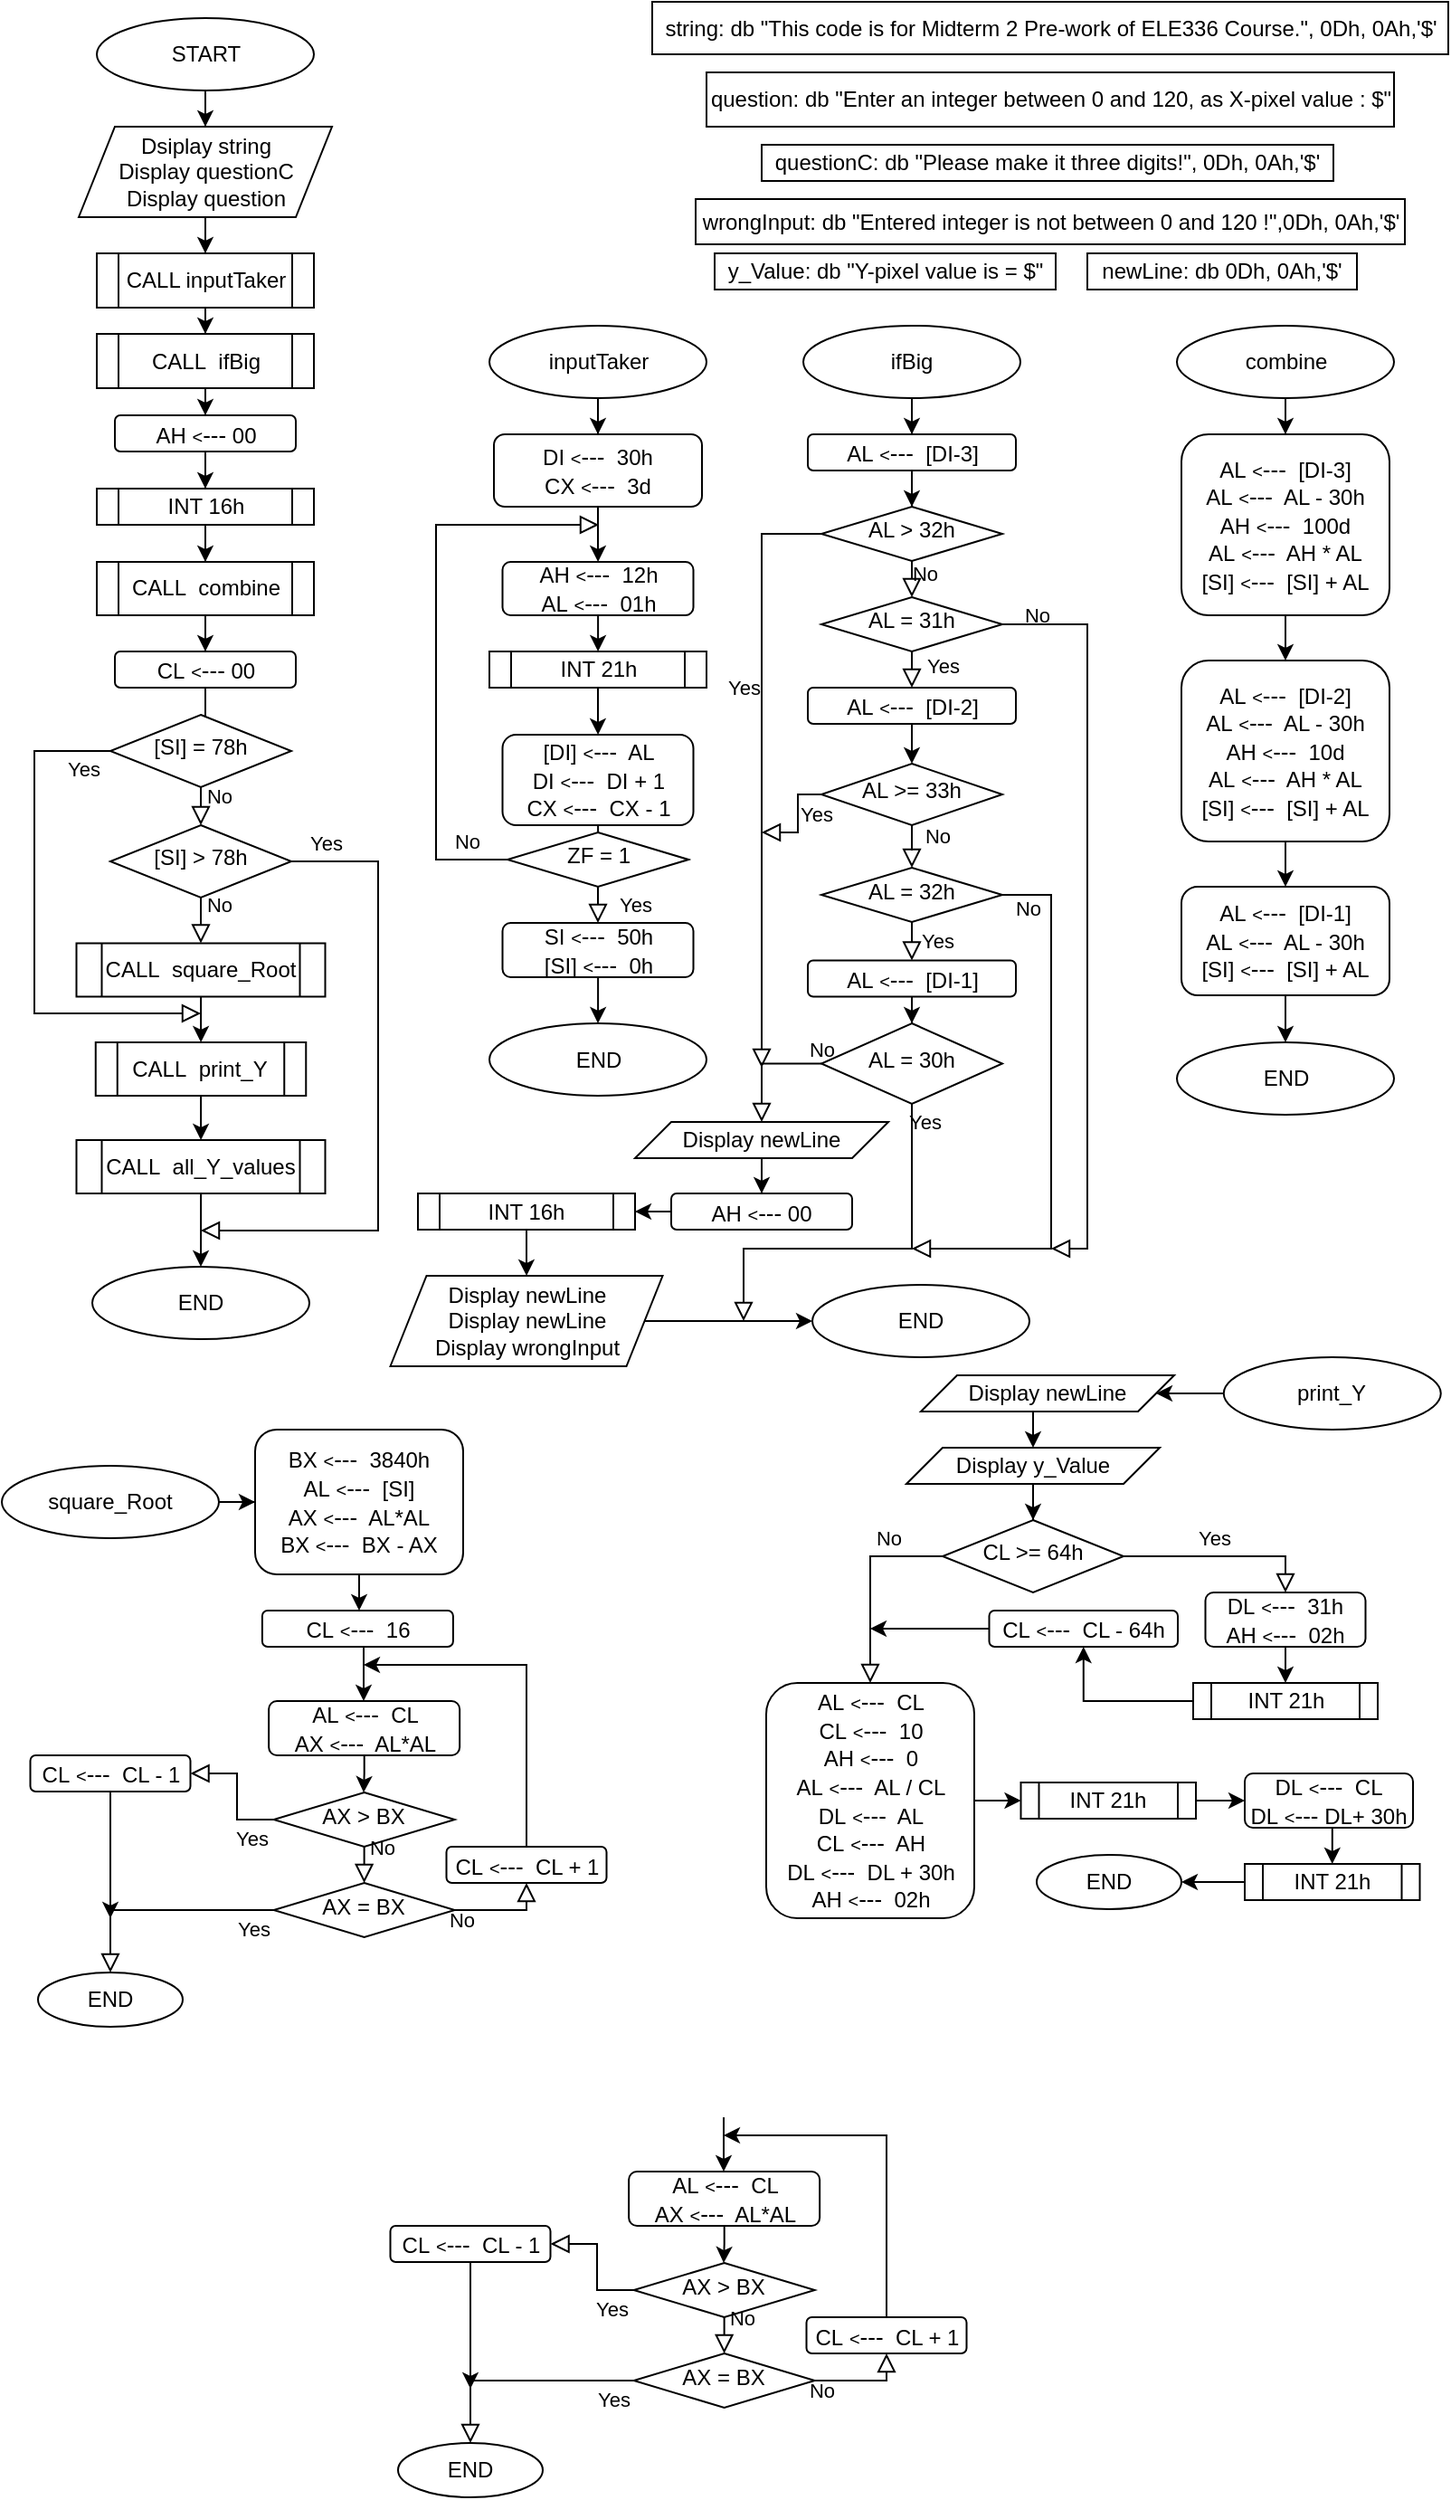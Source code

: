 <mxfile version="17.1.3" type="github">
  <diagram id="C5RBs43oDa-KdzZeNtuy" name="Page-1">
    <mxGraphModel dx="1583" dy="1812" grid="1" gridSize="10" guides="1" tooltips="1" connect="1" arrows="1" fold="1" page="1" pageScale="1" pageWidth="827" pageHeight="1169" math="0" shadow="0">
      <root>
        <mxCell id="WIyWlLk6GJQsqaUBKTNV-0" />
        <mxCell id="WIyWlLk6GJQsqaUBKTNV-1" parent="WIyWlLk6GJQsqaUBKTNV-0" />
        <mxCell id="V8S6z_V3umpfPKRa8JrM-53" value="" style="edgeStyle=orthogonalEdgeStyle;rounded=0;orthogonalLoop=1;jettySize=auto;html=1;" parent="WIyWlLk6GJQsqaUBKTNV-1" source="V8S6z_V3umpfPKRa8JrM-6" target="V8S6z_V3umpfPKRa8JrM-51" edge="1">
          <mxGeometry relative="1" as="geometry" />
        </mxCell>
        <mxCell id="V8S6z_V3umpfPKRa8JrM-6" value="START" style="ellipse;whiteSpace=wrap;html=1;" parent="WIyWlLk6GJQsqaUBKTNV-1" vertex="1">
          <mxGeometry x="72.5" y="-1150" width="120" height="40" as="geometry" />
        </mxCell>
        <mxCell id="V8S6z_V3umpfPKRa8JrM-7" style="edgeStyle=orthogonalEdgeStyle;rounded=0;orthogonalLoop=1;jettySize=auto;html=1;exitX=0.5;exitY=1;exitDx=0;exitDy=0;fontSize=9;" parent="WIyWlLk6GJQsqaUBKTNV-1" edge="1">
          <mxGeometry relative="1" as="geometry">
            <mxPoint x="724.5" y="-70" as="sourcePoint" />
            <mxPoint x="724.5" y="-70" as="targetPoint" />
          </mxGeometry>
        </mxCell>
        <mxCell id="V8S6z_V3umpfPKRa8JrM-18" style="edgeStyle=orthogonalEdgeStyle;rounded=0;orthogonalLoop=1;jettySize=auto;html=1;exitX=0.5;exitY=1;exitDx=0;exitDy=0;fontSize=9;" parent="WIyWlLk6GJQsqaUBKTNV-1" edge="1">
          <mxGeometry relative="1" as="geometry">
            <mxPoint x="724.5" y="-360" as="sourcePoint" />
            <mxPoint x="724.5" y="-360" as="targetPoint" />
          </mxGeometry>
        </mxCell>
        <mxCell id="V8S6z_V3umpfPKRa8JrM-55" value="" style="edgeStyle=orthogonalEdgeStyle;rounded=0;orthogonalLoop=1;jettySize=auto;html=1;" parent="WIyWlLk6GJQsqaUBKTNV-1" source="V8S6z_V3umpfPKRa8JrM-51" target="V8S6z_V3umpfPKRa8JrM-54" edge="1">
          <mxGeometry relative="1" as="geometry" />
        </mxCell>
        <mxCell id="V8S6z_V3umpfPKRa8JrM-51" value="Dsiplay string&lt;br&gt;Display questionC&lt;br&gt;Display question" style="shape=parallelogram;perimeter=parallelogramPerimeter;whiteSpace=wrap;html=1;fixedSize=1;" parent="WIyWlLk6GJQsqaUBKTNV-1" vertex="1">
          <mxGeometry x="62.5" y="-1090" width="140" height="50" as="geometry" />
        </mxCell>
        <mxCell id="V8S6z_V3umpfPKRa8JrM-59" value="" style="edgeStyle=orthogonalEdgeStyle;rounded=0;orthogonalLoop=1;jettySize=auto;html=1;" parent="WIyWlLk6GJQsqaUBKTNV-1" source="V8S6z_V3umpfPKRa8JrM-54" target="V8S6z_V3umpfPKRa8JrM-58" edge="1">
          <mxGeometry relative="1" as="geometry" />
        </mxCell>
        <mxCell id="V8S6z_V3umpfPKRa8JrM-54" value="CALL inputTaker" style="shape=process;whiteSpace=wrap;html=1;backgroundOutline=1;" parent="WIyWlLk6GJQsqaUBKTNV-1" vertex="1">
          <mxGeometry x="72.5" y="-1020" width="120" height="30" as="geometry" />
        </mxCell>
        <mxCell id="V8S6z_V3umpfPKRa8JrM-61" value="" style="edgeStyle=orthogonalEdgeStyle;rounded=0;orthogonalLoop=1;jettySize=auto;html=1;" parent="WIyWlLk6GJQsqaUBKTNV-1" source="V8S6z_V3umpfPKRa8JrM-58" target="V8S6z_V3umpfPKRa8JrM-60" edge="1">
          <mxGeometry relative="1" as="geometry" />
        </mxCell>
        <mxCell id="V8S6z_V3umpfPKRa8JrM-58" value="CALL&amp;nbsp; ifBig" style="shape=process;whiteSpace=wrap;html=1;backgroundOutline=1;" parent="WIyWlLk6GJQsqaUBKTNV-1" vertex="1">
          <mxGeometry x="72.5" y="-975.5" width="120" height="30" as="geometry" />
        </mxCell>
        <mxCell id="V8S6z_V3umpfPKRa8JrM-63" value="" style="edgeStyle=orthogonalEdgeStyle;rounded=0;orthogonalLoop=1;jettySize=auto;html=1;" parent="WIyWlLk6GJQsqaUBKTNV-1" source="V8S6z_V3umpfPKRa8JrM-60" target="V8S6z_V3umpfPKRa8JrM-62" edge="1">
          <mxGeometry relative="1" as="geometry" />
        </mxCell>
        <mxCell id="V8S6z_V3umpfPKRa8JrM-60" value="AH&amp;nbsp;&lt;font style=&quot;font-size: 10px&quot;&gt;&amp;lt;&lt;/font&gt;&lt;font style=&quot;font-size: 13px&quot;&gt;---&lt;/font&gt;&amp;nbsp;00" style="rounded=1;whiteSpace=wrap;html=1;fontSize=12;glass=0;strokeWidth=1;shadow=0;" parent="WIyWlLk6GJQsqaUBKTNV-1" vertex="1">
          <mxGeometry x="82.5" y="-930.5" width="100" height="20" as="geometry" />
        </mxCell>
        <mxCell id="V8S6z_V3umpfPKRa8JrM-65" value="" style="edgeStyle=orthogonalEdgeStyle;rounded=0;orthogonalLoop=1;jettySize=auto;html=1;" parent="WIyWlLk6GJQsqaUBKTNV-1" source="V8S6z_V3umpfPKRa8JrM-62" target="V8S6z_V3umpfPKRa8JrM-64" edge="1">
          <mxGeometry relative="1" as="geometry" />
        </mxCell>
        <mxCell id="V8S6z_V3umpfPKRa8JrM-62" value="INT 16h" style="shape=process;whiteSpace=wrap;html=1;backgroundOutline=1;" parent="WIyWlLk6GJQsqaUBKTNV-1" vertex="1">
          <mxGeometry x="72.5" y="-890" width="120" height="20" as="geometry" />
        </mxCell>
        <mxCell id="V8S6z_V3umpfPKRa8JrM-67" value="" style="edgeStyle=orthogonalEdgeStyle;rounded=0;orthogonalLoop=1;jettySize=auto;html=1;" parent="WIyWlLk6GJQsqaUBKTNV-1" source="V8S6z_V3umpfPKRa8JrM-64" target="V8S6z_V3umpfPKRa8JrM-66" edge="1">
          <mxGeometry relative="1" as="geometry" />
        </mxCell>
        <mxCell id="V8S6z_V3umpfPKRa8JrM-64" value="CALL&amp;nbsp; combine" style="shape=process;whiteSpace=wrap;html=1;backgroundOutline=1;" parent="WIyWlLk6GJQsqaUBKTNV-1" vertex="1">
          <mxGeometry x="72.5" y="-849.5" width="120" height="29.5" as="geometry" />
        </mxCell>
        <mxCell id="V8S6z_V3umpfPKRa8JrM-71" value="" style="edgeStyle=orthogonalEdgeStyle;rounded=0;orthogonalLoop=1;jettySize=auto;html=1;" parent="WIyWlLk6GJQsqaUBKTNV-1" source="V8S6z_V3umpfPKRa8JrM-66" target="V8S6z_V3umpfPKRa8JrM-68" edge="1">
          <mxGeometry relative="1" as="geometry" />
        </mxCell>
        <mxCell id="V8S6z_V3umpfPKRa8JrM-66" value="CL&amp;nbsp;&lt;font style=&quot;font-size: 10px&quot;&gt;&amp;lt;&lt;/font&gt;&lt;font style=&quot;font-size: 13px&quot;&gt;---&lt;/font&gt;&amp;nbsp;00" style="rounded=1;whiteSpace=wrap;html=1;fontSize=12;glass=0;strokeWidth=1;shadow=0;" parent="WIyWlLk6GJQsqaUBKTNV-1" vertex="1">
          <mxGeometry x="82.5" y="-800" width="100" height="20" as="geometry" />
        </mxCell>
        <mxCell id="V8S6z_V3umpfPKRa8JrM-68" value="[SI] = 78h" style="rhombus;whiteSpace=wrap;html=1;shadow=0;fontFamily=Helvetica;fontSize=12;align=center;strokeWidth=1;spacing=6;spacingTop=-4;" parent="WIyWlLk6GJQsqaUBKTNV-1" vertex="1">
          <mxGeometry x="80" y="-765" width="100" height="40" as="geometry" />
        </mxCell>
        <mxCell id="V8S6z_V3umpfPKRa8JrM-69" value="No" style="edgeStyle=orthogonalEdgeStyle;rounded=0;html=1;jettySize=auto;orthogonalLoop=1;fontSize=11;endArrow=block;endFill=0;endSize=8;strokeWidth=1;shadow=0;labelBackgroundColor=none;exitX=0.5;exitY=1;exitDx=0;exitDy=0;entryX=0.5;entryY=0;entryDx=0;entryDy=0;" parent="WIyWlLk6GJQsqaUBKTNV-1" source="V8S6z_V3umpfPKRa8JrM-68" target="V8S6z_V3umpfPKRa8JrM-74" edge="1">
          <mxGeometry x="-0.524" y="10" relative="1" as="geometry">
            <mxPoint as="offset" />
            <mxPoint x="130.5" y="-665" as="targetPoint" />
            <Array as="points" />
            <mxPoint x="127.5" y="-665" as="sourcePoint" />
          </mxGeometry>
        </mxCell>
        <mxCell id="V8S6z_V3umpfPKRa8JrM-70" value="Yes" style="rounded=0;html=1;jettySize=auto;orthogonalLoop=1;fontSize=11;endArrow=block;endFill=0;endSize=8;strokeWidth=1;shadow=0;labelBackgroundColor=none;edgeStyle=orthogonalEdgeStyle;exitX=0;exitY=0.5;exitDx=0;exitDy=0;" parent="WIyWlLk6GJQsqaUBKTNV-1" source="V8S6z_V3umpfPKRa8JrM-68" edge="1">
          <mxGeometry x="-0.892" y="10" relative="1" as="geometry">
            <mxPoint as="offset" />
            <mxPoint x="130" y="-600" as="targetPoint" />
            <Array as="points">
              <mxPoint x="38" y="-745" />
              <mxPoint x="38" y="-600" />
            </Array>
            <mxPoint x="77.5" y="-745" as="sourcePoint" />
          </mxGeometry>
        </mxCell>
        <mxCell id="V8S6z_V3umpfPKRa8JrM-74" value="[SI] &amp;gt; 78h" style="rhombus;whiteSpace=wrap;html=1;shadow=0;fontFamily=Helvetica;fontSize=12;align=center;strokeWidth=1;spacing=6;spacingTop=-4;" parent="WIyWlLk6GJQsqaUBKTNV-1" vertex="1">
          <mxGeometry x="80" y="-704" width="100" height="40" as="geometry" />
        </mxCell>
        <mxCell id="V8S6z_V3umpfPKRa8JrM-75" value="No" style="edgeStyle=orthogonalEdgeStyle;rounded=0;html=1;jettySize=auto;orthogonalLoop=1;fontSize=11;endArrow=block;endFill=0;endSize=8;strokeWidth=1;shadow=0;labelBackgroundColor=none;exitX=0.5;exitY=1;exitDx=0;exitDy=0;entryX=0.5;entryY=0;entryDx=0;entryDy=0;" parent="WIyWlLk6GJQsqaUBKTNV-1" source="V8S6z_V3umpfPKRa8JrM-74" target="V8S6z_V3umpfPKRa8JrM-81" edge="1">
          <mxGeometry x="-0.683" y="10" relative="1" as="geometry">
            <mxPoint as="offset" />
            <mxPoint x="130.5" y="-565" as="targetPoint" />
            <Array as="points" />
            <mxPoint x="127.5" y="-565.02" as="sourcePoint" />
          </mxGeometry>
        </mxCell>
        <mxCell id="V8S6z_V3umpfPKRa8JrM-76" value="Yes" style="rounded=0;html=1;jettySize=auto;orthogonalLoop=1;fontSize=11;endArrow=block;endFill=0;endSize=8;strokeWidth=1;shadow=0;labelBackgroundColor=none;edgeStyle=orthogonalEdgeStyle;exitX=1;exitY=0.5;exitDx=0;exitDy=0;" parent="WIyWlLk6GJQsqaUBKTNV-1" source="V8S6z_V3umpfPKRa8JrM-74" edge="1">
          <mxGeometry x="-0.892" y="10" relative="1" as="geometry">
            <mxPoint as="offset" />
            <mxPoint x="130" y="-480" as="targetPoint" />
            <Array as="points">
              <mxPoint x="228" y="-684" />
              <mxPoint x="228" y="-480" />
              <mxPoint x="130" y="-480" />
            </Array>
            <mxPoint x="157.5" y="-404.52" as="sourcePoint" />
          </mxGeometry>
        </mxCell>
        <mxCell id="V8S6z_V3umpfPKRa8JrM-83" value="" style="edgeStyle=orthogonalEdgeStyle;rounded=0;orthogonalLoop=1;jettySize=auto;html=1;" parent="WIyWlLk6GJQsqaUBKTNV-1" source="V8S6z_V3umpfPKRa8JrM-81" target="V8S6z_V3umpfPKRa8JrM-82" edge="1">
          <mxGeometry relative="1" as="geometry" />
        </mxCell>
        <mxCell id="V8S6z_V3umpfPKRa8JrM-81" value="CALL&amp;nbsp; square_Root" style="shape=process;whiteSpace=wrap;html=1;backgroundOutline=1;" parent="WIyWlLk6GJQsqaUBKTNV-1" vertex="1">
          <mxGeometry x="61.25" y="-638.75" width="137.5" height="29.5" as="geometry" />
        </mxCell>
        <mxCell id="V8S6z_V3umpfPKRa8JrM-85" value="" style="edgeStyle=orthogonalEdgeStyle;rounded=0;orthogonalLoop=1;jettySize=auto;html=1;" parent="WIyWlLk6GJQsqaUBKTNV-1" source="V8S6z_V3umpfPKRa8JrM-82" target="V8S6z_V3umpfPKRa8JrM-84" edge="1">
          <mxGeometry relative="1" as="geometry" />
        </mxCell>
        <mxCell id="V8S6z_V3umpfPKRa8JrM-82" value="CALL&amp;nbsp; print_Y" style="shape=process;whiteSpace=wrap;html=1;backgroundOutline=1;" parent="WIyWlLk6GJQsqaUBKTNV-1" vertex="1">
          <mxGeometry x="71.88" y="-584" width="116.25" height="29.5" as="geometry" />
        </mxCell>
        <mxCell id="V8S6z_V3umpfPKRa8JrM-87" value="" style="edgeStyle=orthogonalEdgeStyle;rounded=0;orthogonalLoop=1;jettySize=auto;html=1;" parent="WIyWlLk6GJQsqaUBKTNV-1" source="V8S6z_V3umpfPKRa8JrM-84" target="V8S6z_V3umpfPKRa8JrM-86" edge="1">
          <mxGeometry relative="1" as="geometry" />
        </mxCell>
        <mxCell id="V8S6z_V3umpfPKRa8JrM-84" value="CALL&amp;nbsp; all_Y_values" style="shape=process;whiteSpace=wrap;html=1;backgroundOutline=1;" parent="WIyWlLk6GJQsqaUBKTNV-1" vertex="1">
          <mxGeometry x="61.25" y="-530" width="137.5" height="29.5" as="geometry" />
        </mxCell>
        <mxCell id="V8S6z_V3umpfPKRa8JrM-86" value="END" style="ellipse;whiteSpace=wrap;html=1;" parent="WIyWlLk6GJQsqaUBKTNV-1" vertex="1">
          <mxGeometry x="70.0" y="-460" width="120" height="40" as="geometry" />
        </mxCell>
        <mxCell id="V8S6z_V3umpfPKRa8JrM-91" value="string: db &quot;This code is for Midterm 2 Pre-work of ELE336 Course.&quot;, 0Dh, 0Ah,&#39;$&#39;" style="rounded=0;whiteSpace=wrap;html=1;" parent="WIyWlLk6GJQsqaUBKTNV-1" vertex="1">
          <mxGeometry x="379.5" y="-1159" width="440" height="29" as="geometry" />
        </mxCell>
        <mxCell id="V8S6z_V3umpfPKRa8JrM-92" value="question: db &quot;Enter an integer between 0 and 120, as X-pixel value : $&quot;" style="rounded=0;whiteSpace=wrap;html=1;" parent="WIyWlLk6GJQsqaUBKTNV-1" vertex="1">
          <mxGeometry x="409.5" y="-1120" width="380" height="30" as="geometry" />
        </mxCell>
        <mxCell id="V8S6z_V3umpfPKRa8JrM-93" value="questionC: db &quot;Please make it three digits!&quot;, 0Dh, 0Ah,&#39;$&#39;" style="rounded=0;whiteSpace=wrap;html=1;" parent="WIyWlLk6GJQsqaUBKTNV-1" vertex="1">
          <mxGeometry x="440" y="-1080" width="316" height="20" as="geometry" />
        </mxCell>
        <mxCell id="V8S6z_V3umpfPKRa8JrM-94" value="wrongInput: db &quot;Entered integer is not between 0 and 120 !&quot;,0Dh, 0Ah,&#39;$&#39;" style="rounded=0;whiteSpace=wrap;html=1;" parent="WIyWlLk6GJQsqaUBKTNV-1" vertex="1">
          <mxGeometry x="403.5" y="-1050" width="392" height="25" as="geometry" />
        </mxCell>
        <mxCell id="V8S6z_V3umpfPKRa8JrM-95" value="y_Value: db &quot;Y-pixel value is = $&quot;" style="rounded=0;whiteSpace=wrap;html=1;" parent="WIyWlLk6GJQsqaUBKTNV-1" vertex="1">
          <mxGeometry x="414" y="-1020" width="188.5" height="20" as="geometry" />
        </mxCell>
        <mxCell id="V8S6z_V3umpfPKRa8JrM-96" value="newLine: db 0Dh, 0Ah,&#39;$&#39;" style="rounded=0;whiteSpace=wrap;html=1;" parent="WIyWlLk6GJQsqaUBKTNV-1" vertex="1">
          <mxGeometry x="620" y="-1020" width="149" height="20" as="geometry" />
        </mxCell>
        <mxCell id="V8S6z_V3umpfPKRa8JrM-99" value="" style="edgeStyle=orthogonalEdgeStyle;rounded=0;orthogonalLoop=1;jettySize=auto;html=1;" parent="WIyWlLk6GJQsqaUBKTNV-1" source="V8S6z_V3umpfPKRa8JrM-97" target="V8S6z_V3umpfPKRa8JrM-98" edge="1">
          <mxGeometry relative="1" as="geometry" />
        </mxCell>
        <mxCell id="V8S6z_V3umpfPKRa8JrM-97" value="inputTaker" style="ellipse;whiteSpace=wrap;html=1;" parent="WIyWlLk6GJQsqaUBKTNV-1" vertex="1">
          <mxGeometry x="289.5" y="-980" width="120" height="40" as="geometry" />
        </mxCell>
        <mxCell id="V8S6z_V3umpfPKRa8JrM-101" value="" style="edgeStyle=orthogonalEdgeStyle;rounded=0;orthogonalLoop=1;jettySize=auto;html=1;" parent="WIyWlLk6GJQsqaUBKTNV-1" source="V8S6z_V3umpfPKRa8JrM-98" target="V8S6z_V3umpfPKRa8JrM-100" edge="1">
          <mxGeometry relative="1" as="geometry" />
        </mxCell>
        <mxCell id="V8S6z_V3umpfPKRa8JrM-98" value="DI&amp;nbsp;&lt;font style=&quot;font-size: 10px&quot;&gt;&amp;lt;&lt;/font&gt;&lt;font style=&quot;font-size: 13px&quot;&gt;---&lt;/font&gt;&amp;nbsp; 30h&lt;br&gt;CX&amp;nbsp;&lt;font style=&quot;font-size: 10px&quot;&gt;&amp;lt;&lt;/font&gt;&lt;font style=&quot;font-size: 13px&quot;&gt;---&lt;/font&gt;&amp;nbsp; 3d" style="rounded=1;whiteSpace=wrap;html=1;fontSize=12;glass=0;strokeWidth=1;shadow=0;" parent="WIyWlLk6GJQsqaUBKTNV-1" vertex="1">
          <mxGeometry x="292" y="-920" width="115" height="40" as="geometry" />
        </mxCell>
        <mxCell id="V8S6z_V3umpfPKRa8JrM-103" value="" style="edgeStyle=orthogonalEdgeStyle;rounded=0;orthogonalLoop=1;jettySize=auto;html=1;" parent="WIyWlLk6GJQsqaUBKTNV-1" source="V8S6z_V3umpfPKRa8JrM-100" target="V8S6z_V3umpfPKRa8JrM-102" edge="1">
          <mxGeometry relative="1" as="geometry" />
        </mxCell>
        <mxCell id="V8S6z_V3umpfPKRa8JrM-100" value="AH&amp;nbsp;&lt;font style=&quot;font-size: 10px&quot;&gt;&amp;lt;&lt;/font&gt;&lt;font style=&quot;font-size: 13px&quot;&gt;---&lt;/font&gt;&amp;nbsp; 12h&lt;br&gt;AL&amp;nbsp;&lt;font style=&quot;font-size: 10px&quot;&gt;&amp;lt;&lt;/font&gt;&lt;font style=&quot;font-size: 13px&quot;&gt;---&lt;/font&gt;&amp;nbsp; 01h" style="rounded=1;whiteSpace=wrap;html=1;fontSize=12;glass=0;strokeWidth=1;shadow=0;" parent="WIyWlLk6GJQsqaUBKTNV-1" vertex="1">
          <mxGeometry x="296.75" y="-849.5" width="105.5" height="29.5" as="geometry" />
        </mxCell>
        <mxCell id="V8S6z_V3umpfPKRa8JrM-105" value="" style="edgeStyle=orthogonalEdgeStyle;rounded=0;orthogonalLoop=1;jettySize=auto;html=1;" parent="WIyWlLk6GJQsqaUBKTNV-1" source="V8S6z_V3umpfPKRa8JrM-102" target="V8S6z_V3umpfPKRa8JrM-104" edge="1">
          <mxGeometry relative="1" as="geometry" />
        </mxCell>
        <mxCell id="V8S6z_V3umpfPKRa8JrM-102" value="INT 21h" style="shape=process;whiteSpace=wrap;html=1;backgroundOutline=1;" parent="WIyWlLk6GJQsqaUBKTNV-1" vertex="1">
          <mxGeometry x="289.5" y="-800" width="120" height="20" as="geometry" />
        </mxCell>
        <mxCell id="V8S6z_V3umpfPKRa8JrM-107" value="" style="edgeStyle=orthogonalEdgeStyle;rounded=0;orthogonalLoop=1;jettySize=auto;html=1;" parent="WIyWlLk6GJQsqaUBKTNV-1" source="V8S6z_V3umpfPKRa8JrM-104" target="V8S6z_V3umpfPKRa8JrM-106" edge="1">
          <mxGeometry relative="1" as="geometry" />
        </mxCell>
        <mxCell id="V8S6z_V3umpfPKRa8JrM-104" value="[DI]&amp;nbsp;&lt;font style=&quot;font-size: 10px&quot;&gt;&amp;lt;&lt;/font&gt;&lt;font style=&quot;font-size: 13px&quot;&gt;---&lt;/font&gt;&amp;nbsp; AL&lt;br&gt;DI&amp;nbsp;&lt;font style=&quot;font-size: 10px&quot;&gt;&amp;lt;&lt;/font&gt;&lt;font style=&quot;font-size: 13px&quot;&gt;---&lt;/font&gt;&amp;nbsp; DI + 1&lt;br&gt;CX&amp;nbsp;&lt;font style=&quot;font-size: 10px&quot;&gt;&amp;lt;&lt;/font&gt;&lt;font style=&quot;font-size: 13px&quot;&gt;---&lt;/font&gt;&amp;nbsp; CX - 1" style="rounded=1;whiteSpace=wrap;html=1;fontSize=12;glass=0;strokeWidth=1;shadow=0;" parent="WIyWlLk6GJQsqaUBKTNV-1" vertex="1">
          <mxGeometry x="296.75" y="-754" width="105.5" height="50" as="geometry" />
        </mxCell>
        <mxCell id="V8S6z_V3umpfPKRa8JrM-106" value="ZF = 1" style="rhombus;whiteSpace=wrap;html=1;shadow=0;fontFamily=Helvetica;fontSize=12;align=center;strokeWidth=1;spacing=6;spacingTop=-4;" parent="WIyWlLk6GJQsqaUBKTNV-1" vertex="1">
          <mxGeometry x="299.5" y="-700" width="100" height="30" as="geometry" />
        </mxCell>
        <mxCell id="V8S6z_V3umpfPKRa8JrM-108" value="Yes" style="rounded=0;html=1;jettySize=auto;orthogonalLoop=1;fontSize=11;endArrow=block;endFill=0;endSize=8;strokeWidth=1;shadow=0;labelBackgroundColor=none;edgeStyle=orthogonalEdgeStyle;exitX=0.5;exitY=1;exitDx=0;exitDy=0;entryX=0.5;entryY=0;entryDx=0;entryDy=0;" parent="WIyWlLk6GJQsqaUBKTNV-1" source="V8S6z_V3umpfPKRa8JrM-106" target="V8S6z_V3umpfPKRa8JrM-112" edge="1">
          <mxGeometry x="0.001" y="20" relative="1" as="geometry">
            <mxPoint as="offset" />
            <mxPoint x="470" y="-660" as="targetPoint" />
            <Array as="points">
              <mxPoint x="350" y="-650" />
              <mxPoint x="350" y="-625" />
            </Array>
            <mxPoint x="331.5" y="-638.75" as="sourcePoint" />
          </mxGeometry>
        </mxCell>
        <mxCell id="V8S6z_V3umpfPKRa8JrM-110" value="No" style="edgeStyle=orthogonalEdgeStyle;rounded=0;html=1;jettySize=auto;orthogonalLoop=1;fontSize=11;endArrow=block;endFill=0;endSize=8;strokeWidth=1;shadow=0;labelBackgroundColor=none;exitX=0;exitY=0.5;exitDx=0;exitDy=0;" parent="WIyWlLk6GJQsqaUBKTNV-1" source="V8S6z_V3umpfPKRa8JrM-106" edge="1">
          <mxGeometry x="-0.857" y="-10" relative="1" as="geometry">
            <mxPoint as="offset" />
            <mxPoint x="350" y="-870" as="targetPoint" />
            <Array as="points">
              <mxPoint x="260" y="-685" />
            </Array>
            <mxPoint x="140" y="-715" as="sourcePoint" />
          </mxGeometry>
        </mxCell>
        <mxCell id="V8S6z_V3umpfPKRa8JrM-114" value="" style="edgeStyle=orthogonalEdgeStyle;rounded=0;orthogonalLoop=1;jettySize=auto;html=1;" parent="WIyWlLk6GJQsqaUBKTNV-1" source="V8S6z_V3umpfPKRa8JrM-112" target="V8S6z_V3umpfPKRa8JrM-113" edge="1">
          <mxGeometry relative="1" as="geometry" />
        </mxCell>
        <mxCell id="V8S6z_V3umpfPKRa8JrM-112" value="SI&amp;nbsp;&lt;font style=&quot;font-size: 10px&quot;&gt;&amp;lt;&lt;/font&gt;&lt;font style=&quot;font-size: 13px&quot;&gt;---&lt;/font&gt;&amp;nbsp; 50h&lt;br&gt;[SI]&amp;nbsp;&lt;font style=&quot;font-size: 10px&quot;&gt;&amp;lt;&lt;/font&gt;&lt;font style=&quot;font-size: 13px&quot;&gt;---&lt;/font&gt;&amp;nbsp; 0h" style="rounded=1;whiteSpace=wrap;html=1;fontSize=12;glass=0;strokeWidth=1;shadow=0;" parent="WIyWlLk6GJQsqaUBKTNV-1" vertex="1">
          <mxGeometry x="296.75" y="-650" width="105.5" height="30" as="geometry" />
        </mxCell>
        <mxCell id="V8S6z_V3umpfPKRa8JrM-113" value="END" style="ellipse;whiteSpace=wrap;html=1;" parent="WIyWlLk6GJQsqaUBKTNV-1" vertex="1">
          <mxGeometry x="289.5" y="-594.5" width="120" height="40" as="geometry" />
        </mxCell>
        <mxCell id="V8S6z_V3umpfPKRa8JrM-115" value="" style="edgeStyle=orthogonalEdgeStyle;rounded=0;orthogonalLoop=1;jettySize=auto;html=1;" parent="WIyWlLk6GJQsqaUBKTNV-1" source="V8S6z_V3umpfPKRa8JrM-116" target="V8S6z_V3umpfPKRa8JrM-118" edge="1">
          <mxGeometry relative="1" as="geometry" />
        </mxCell>
        <mxCell id="V8S6z_V3umpfPKRa8JrM-116" value="ifBig" style="ellipse;whiteSpace=wrap;html=1;" parent="WIyWlLk6GJQsqaUBKTNV-1" vertex="1">
          <mxGeometry x="463" y="-980" width="120" height="40" as="geometry" />
        </mxCell>
        <mxCell id="V8S6z_V3umpfPKRa8JrM-134" value="" style="edgeStyle=orthogonalEdgeStyle;rounded=0;orthogonalLoop=1;jettySize=auto;html=1;" parent="WIyWlLk6GJQsqaUBKTNV-1" source="V8S6z_V3umpfPKRa8JrM-118" target="V8S6z_V3umpfPKRa8JrM-131" edge="1">
          <mxGeometry relative="1" as="geometry" />
        </mxCell>
        <mxCell id="V8S6z_V3umpfPKRa8JrM-118" value="AL&amp;nbsp;&lt;font style=&quot;font-size: 10px&quot;&gt;&amp;lt;&lt;/font&gt;&lt;font style=&quot;font-size: 13px&quot;&gt;---&lt;/font&gt;&amp;nbsp; [DI-3]" style="rounded=1;whiteSpace=wrap;html=1;fontSize=12;glass=0;strokeWidth=1;shadow=0;" parent="WIyWlLk6GJQsqaUBKTNV-1" vertex="1">
          <mxGeometry x="465.5" y="-920" width="115" height="20" as="geometry" />
        </mxCell>
        <mxCell id="V8S6z_V3umpfPKRa8JrM-131" value="AL &amp;gt; 32h" style="rhombus;whiteSpace=wrap;html=1;shadow=0;fontFamily=Helvetica;fontSize=12;align=center;strokeWidth=1;spacing=6;spacingTop=-4;" parent="WIyWlLk6GJQsqaUBKTNV-1" vertex="1">
          <mxGeometry x="473" y="-880" width="100" height="30" as="geometry" />
        </mxCell>
        <mxCell id="V8S6z_V3umpfPKRa8JrM-136" value="No" style="rounded=0;html=1;jettySize=auto;orthogonalLoop=1;fontSize=11;endArrow=block;endFill=0;endSize=8;strokeWidth=1;shadow=0;labelBackgroundColor=none;edgeStyle=orthogonalEdgeStyle;exitX=0.5;exitY=1;exitDx=0;exitDy=0;entryX=0.5;entryY=0;entryDx=0;entryDy=0;" parent="WIyWlLk6GJQsqaUBKTNV-1" source="V8S6z_V3umpfPKRa8JrM-131" target="V8S6z_V3umpfPKRa8JrM-138" edge="1">
          <mxGeometry x="-0.333" y="7" relative="1" as="geometry">
            <mxPoint as="offset" />
            <mxPoint x="523" y="-820" as="targetPoint" />
            <Array as="points" />
            <mxPoint x="359.5" y="-660" as="sourcePoint" />
          </mxGeometry>
        </mxCell>
        <mxCell id="V8S6z_V3umpfPKRa8JrM-137" value="Yes" style="rounded=0;html=1;jettySize=auto;orthogonalLoop=1;fontSize=11;endArrow=block;endFill=0;endSize=8;strokeWidth=1;shadow=0;labelBackgroundColor=none;edgeStyle=orthogonalEdgeStyle;exitX=0;exitY=0.5;exitDx=0;exitDy=0;" parent="WIyWlLk6GJQsqaUBKTNV-1" source="V8S6z_V3umpfPKRa8JrM-131" edge="1">
          <mxGeometry x="-0.282" y="-10" relative="1" as="geometry">
            <mxPoint as="offset" />
            <mxPoint x="440" y="-570" as="targetPoint" />
            <Array as="points">
              <mxPoint x="440" y="-865" />
            </Array>
            <mxPoint x="460" y="-860" as="sourcePoint" />
          </mxGeometry>
        </mxCell>
        <mxCell id="V8S6z_V3umpfPKRa8JrM-138" value="AL = 31h" style="rhombus;whiteSpace=wrap;html=1;shadow=0;fontFamily=Helvetica;fontSize=12;align=center;strokeWidth=1;spacing=6;spacingTop=-4;" parent="WIyWlLk6GJQsqaUBKTNV-1" vertex="1">
          <mxGeometry x="473" y="-830" width="100" height="30" as="geometry" />
        </mxCell>
        <mxCell id="V8S6z_V3umpfPKRa8JrM-139" value="No" style="rounded=0;html=1;jettySize=auto;orthogonalLoop=1;fontSize=11;endArrow=block;endFill=0;endSize=8;strokeWidth=1;shadow=0;labelBackgroundColor=none;edgeStyle=orthogonalEdgeStyle;exitX=1;exitY=0.5;exitDx=0;exitDy=0;" parent="WIyWlLk6GJQsqaUBKTNV-1" source="V8S6z_V3umpfPKRa8JrM-138" edge="1">
          <mxGeometry x="-0.911" y="5" relative="1" as="geometry">
            <mxPoint as="offset" />
            <mxPoint x="600" y="-470" as="targetPoint" />
            <Array as="points">
              <mxPoint x="620" y="-815" />
              <mxPoint x="620" y="-470" />
              <mxPoint x="600" y="-470" />
            </Array>
            <mxPoint x="359.5" y="-585" as="sourcePoint" />
          </mxGeometry>
        </mxCell>
        <mxCell id="V8S6z_V3umpfPKRa8JrM-140" value="Yes" style="rounded=0;html=1;jettySize=auto;orthogonalLoop=1;fontSize=11;endArrow=block;endFill=0;endSize=8;strokeWidth=1;shadow=0;labelBackgroundColor=none;edgeStyle=orthogonalEdgeStyle;exitX=0.5;exitY=1;exitDx=0;exitDy=0;entryX=0.5;entryY=0;entryDx=0;entryDy=0;" parent="WIyWlLk6GJQsqaUBKTNV-1" source="V8S6z_V3umpfPKRa8JrM-138" target="V8S6z_V3umpfPKRa8JrM-141" edge="1">
          <mxGeometry x="-0.231" y="17" relative="1" as="geometry">
            <mxPoint as="offset" />
            <mxPoint x="600" y="-780" as="targetPoint" />
            <Array as="points">
              <mxPoint x="523" y="-790" />
              <mxPoint x="523" y="-790" />
            </Array>
            <mxPoint x="600" y="-830" as="sourcePoint" />
          </mxGeometry>
        </mxCell>
        <mxCell id="V8S6z_V3umpfPKRa8JrM-145" value="" style="edgeStyle=orthogonalEdgeStyle;rounded=0;orthogonalLoop=1;jettySize=auto;html=1;" parent="WIyWlLk6GJQsqaUBKTNV-1" source="V8S6z_V3umpfPKRa8JrM-141" target="V8S6z_V3umpfPKRa8JrM-143" edge="1">
          <mxGeometry relative="1" as="geometry" />
        </mxCell>
        <mxCell id="V8S6z_V3umpfPKRa8JrM-141" value="AL&amp;nbsp;&lt;font style=&quot;font-size: 10px&quot;&gt;&amp;lt;&lt;/font&gt;&lt;font style=&quot;font-size: 13px&quot;&gt;---&lt;/font&gt;&amp;nbsp; [DI-2]" style="rounded=1;whiteSpace=wrap;html=1;fontSize=12;glass=0;strokeWidth=1;shadow=0;" parent="WIyWlLk6GJQsqaUBKTNV-1" vertex="1">
          <mxGeometry x="465.5" y="-780" width="115" height="20" as="geometry" />
        </mxCell>
        <mxCell id="V8S6z_V3umpfPKRa8JrM-143" value="AL &amp;gt;= 33h" style="rhombus;whiteSpace=wrap;html=1;shadow=0;fontFamily=Helvetica;fontSize=12;align=center;strokeWidth=1;spacing=6;spacingTop=-4;" parent="WIyWlLk6GJQsqaUBKTNV-1" vertex="1">
          <mxGeometry x="473" y="-738" width="100" height="34" as="geometry" />
        </mxCell>
        <mxCell id="V8S6z_V3umpfPKRa8JrM-146" value="No" style="rounded=0;html=1;jettySize=auto;orthogonalLoop=1;fontSize=11;endArrow=block;endFill=0;endSize=8;strokeWidth=1;shadow=0;labelBackgroundColor=none;edgeStyle=orthogonalEdgeStyle;exitX=0.5;exitY=1;exitDx=0;exitDy=0;entryX=0.5;entryY=0;entryDx=0;entryDy=0;" parent="WIyWlLk6GJQsqaUBKTNV-1" source="V8S6z_V3umpfPKRa8JrM-143" target="V8S6z_V3umpfPKRa8JrM-147" edge="1">
          <mxGeometry x="-0.509" y="14" relative="1" as="geometry">
            <mxPoint as="offset" />
            <mxPoint x="523" y="-674" as="targetPoint" />
            <Array as="points">
              <mxPoint x="523" y="-690" />
              <mxPoint x="523" y="-690" />
            </Array>
            <mxPoint x="523" y="-704" as="sourcePoint" />
          </mxGeometry>
        </mxCell>
        <mxCell id="V8S6z_V3umpfPKRa8JrM-147" value="AL = 32h" style="rhombus;whiteSpace=wrap;html=1;shadow=0;fontFamily=Helvetica;fontSize=12;align=center;strokeWidth=1;spacing=6;spacingTop=-4;" parent="WIyWlLk6GJQsqaUBKTNV-1" vertex="1">
          <mxGeometry x="473" y="-680.5" width="100" height="30" as="geometry" />
        </mxCell>
        <mxCell id="V8S6z_V3umpfPKRa8JrM-148" value="Yes" style="rounded=0;html=1;jettySize=auto;orthogonalLoop=1;fontSize=11;endArrow=block;endFill=0;endSize=8;strokeWidth=1;shadow=0;labelBackgroundColor=none;edgeStyle=orthogonalEdgeStyle;exitX=0;exitY=0.5;exitDx=0;exitDy=0;" parent="WIyWlLk6GJQsqaUBKTNV-1" source="V8S6z_V3umpfPKRa8JrM-143" edge="1">
          <mxGeometry x="-0.111" y="10" relative="1" as="geometry">
            <mxPoint as="offset" />
            <mxPoint x="440" y="-700" as="targetPoint" />
            <Array as="points">
              <mxPoint x="460" y="-721" />
              <mxPoint x="460" y="-700" />
            </Array>
            <mxPoint x="583" y="-735" as="sourcePoint" />
          </mxGeometry>
        </mxCell>
        <mxCell id="V8S6z_V3umpfPKRa8JrM-149" value="Yes" style="rounded=0;html=1;jettySize=auto;orthogonalLoop=1;fontSize=11;endArrow=block;endFill=0;endSize=8;strokeWidth=1;shadow=0;labelBackgroundColor=none;edgeStyle=orthogonalEdgeStyle;exitX=0.5;exitY=1;exitDx=0;exitDy=0;" parent="WIyWlLk6GJQsqaUBKTNV-1" source="V8S6z_V3umpfPKRa8JrM-147" target="V8S6z_V3umpfPKRa8JrM-151" edge="1">
          <mxGeometry x="-0.033" y="14" relative="1" as="geometry">
            <mxPoint as="offset" />
            <mxPoint x="560" y="-650" as="targetPoint" />
            <Array as="points">
              <mxPoint x="523" y="-650" />
              <mxPoint x="523" y="-650" />
            </Array>
            <mxPoint x="575.5" y="-677.5" as="sourcePoint" />
          </mxGeometry>
        </mxCell>
        <mxCell id="V8S6z_V3umpfPKRa8JrM-150" value="No" style="rounded=0;html=1;jettySize=auto;orthogonalLoop=1;fontSize=11;endArrow=block;endFill=0;endSize=8;strokeWidth=1;shadow=0;labelBackgroundColor=none;edgeStyle=orthogonalEdgeStyle;exitX=1;exitY=0.5;exitDx=0;exitDy=0;" parent="WIyWlLk6GJQsqaUBKTNV-1" source="V8S6z_V3umpfPKRa8JrM-147" edge="1">
          <mxGeometry x="-0.905" y="-7" relative="1" as="geometry">
            <mxPoint as="offset" />
            <mxPoint x="523" y="-470" as="targetPoint" />
            <Array as="points">
              <mxPoint x="600" y="-665" />
              <mxPoint x="600" y="-470" />
              <mxPoint x="523" y="-470" />
            </Array>
            <mxPoint x="580" y="-670" as="sourcePoint" />
          </mxGeometry>
        </mxCell>
        <mxCell id="V8S6z_V3umpfPKRa8JrM-153" value="" style="edgeStyle=orthogonalEdgeStyle;rounded=0;orthogonalLoop=1;jettySize=auto;html=1;" parent="WIyWlLk6GJQsqaUBKTNV-1" source="V8S6z_V3umpfPKRa8JrM-151" target="V8S6z_V3umpfPKRa8JrM-152" edge="1">
          <mxGeometry relative="1" as="geometry" />
        </mxCell>
        <mxCell id="V8S6z_V3umpfPKRa8JrM-151" value="AL&amp;nbsp;&lt;font style=&quot;font-size: 10px&quot;&gt;&amp;lt;&lt;/font&gt;&lt;font style=&quot;font-size: 13px&quot;&gt;---&lt;/font&gt;&amp;nbsp; [DI-1]" style="rounded=1;whiteSpace=wrap;html=1;fontSize=12;glass=0;strokeWidth=1;shadow=0;" parent="WIyWlLk6GJQsqaUBKTNV-1" vertex="1">
          <mxGeometry x="465.5" y="-629.25" width="115" height="20" as="geometry" />
        </mxCell>
        <mxCell id="V8S6z_V3umpfPKRa8JrM-152" value="AL = 30h" style="rhombus;whiteSpace=wrap;html=1;shadow=0;fontFamily=Helvetica;fontSize=12;align=center;strokeWidth=1;spacing=6;spacingTop=-4;" parent="WIyWlLk6GJQsqaUBKTNV-1" vertex="1">
          <mxGeometry x="473" y="-594.5" width="100" height="44.5" as="geometry" />
        </mxCell>
        <mxCell id="V8S6z_V3umpfPKRa8JrM-154" value="Yes" style="rounded=0;html=1;jettySize=auto;orthogonalLoop=1;fontSize=11;endArrow=block;endFill=0;endSize=8;strokeWidth=1;shadow=0;labelBackgroundColor=none;edgeStyle=orthogonalEdgeStyle;exitX=0.5;exitY=1;exitDx=0;exitDy=0;" parent="WIyWlLk6GJQsqaUBKTNV-1" source="V8S6z_V3umpfPKRa8JrM-152" edge="1">
          <mxGeometry x="-0.91" y="7" relative="1" as="geometry">
            <mxPoint as="offset" />
            <mxPoint x="430" y="-430" as="targetPoint" />
            <Array as="points">
              <mxPoint x="523" y="-470" />
              <mxPoint x="430" y="-470" />
              <mxPoint x="430" y="-430" />
            </Array>
            <mxPoint x="583" y="-593.76" as="sourcePoint" />
          </mxGeometry>
        </mxCell>
        <mxCell id="V8S6z_V3umpfPKRa8JrM-155" value="No" style="rounded=0;html=1;jettySize=auto;orthogonalLoop=1;fontSize=11;endArrow=block;endFill=0;endSize=8;strokeWidth=1;shadow=0;labelBackgroundColor=none;edgeStyle=orthogonalEdgeStyle;exitX=0;exitY=0.5;exitDx=0;exitDy=0;entryX=0.5;entryY=0;entryDx=0;entryDy=0;" parent="WIyWlLk6GJQsqaUBKTNV-1" source="V8S6z_V3umpfPKRa8JrM-152" target="V8S6z_V3umpfPKRa8JrM-156" edge="1">
          <mxGeometry x="-1" y="-8" relative="1" as="geometry">
            <mxPoint as="offset" />
            <mxPoint x="460" y="-560" as="targetPoint" />
            <Array as="points">
              <mxPoint x="440" y="-572" />
            </Array>
            <mxPoint x="537" y="-554.5" as="sourcePoint" />
          </mxGeometry>
        </mxCell>
        <mxCell id="V8S6z_V3umpfPKRa8JrM-166" value="" style="edgeStyle=orthogonalEdgeStyle;rounded=0;orthogonalLoop=1;jettySize=auto;html=1;entryX=0.5;entryY=0;entryDx=0;entryDy=0;" parent="WIyWlLk6GJQsqaUBKTNV-1" source="V8S6z_V3umpfPKRa8JrM-156" target="V8S6z_V3umpfPKRa8JrM-158" edge="1">
          <mxGeometry relative="1" as="geometry">
            <mxPoint x="440" y="-460" as="targetPoint" />
          </mxGeometry>
        </mxCell>
        <mxCell id="V8S6z_V3umpfPKRa8JrM-156" value="Display newLine&lt;br&gt;" style="shape=parallelogram;perimeter=parallelogramPerimeter;whiteSpace=wrap;html=1;fixedSize=1;" parent="WIyWlLk6GJQsqaUBKTNV-1" vertex="1">
          <mxGeometry x="370" y="-540" width="140" height="20" as="geometry" />
        </mxCell>
        <mxCell id="V8S6z_V3umpfPKRa8JrM-167" value="" style="edgeStyle=orthogonalEdgeStyle;rounded=0;orthogonalLoop=1;jettySize=auto;html=1;" parent="WIyWlLk6GJQsqaUBKTNV-1" source="V8S6z_V3umpfPKRa8JrM-158" target="V8S6z_V3umpfPKRa8JrM-159" edge="1">
          <mxGeometry relative="1" as="geometry" />
        </mxCell>
        <mxCell id="V8S6z_V3umpfPKRa8JrM-158" value="AH&amp;nbsp;&lt;font style=&quot;font-size: 10px&quot;&gt;&amp;lt;&lt;/font&gt;&lt;font style=&quot;font-size: 13px&quot;&gt;---&lt;/font&gt;&amp;nbsp;00" style="rounded=1;whiteSpace=wrap;html=1;fontSize=12;glass=0;strokeWidth=1;shadow=0;" parent="WIyWlLk6GJQsqaUBKTNV-1" vertex="1">
          <mxGeometry x="390" y="-500.5" width="100" height="20" as="geometry" />
        </mxCell>
        <mxCell id="V8S6z_V3umpfPKRa8JrM-169" value="" style="edgeStyle=orthogonalEdgeStyle;rounded=0;orthogonalLoop=1;jettySize=auto;html=1;" parent="WIyWlLk6GJQsqaUBKTNV-1" source="V8S6z_V3umpfPKRa8JrM-159" target="V8S6z_V3umpfPKRa8JrM-168" edge="1">
          <mxGeometry relative="1" as="geometry" />
        </mxCell>
        <mxCell id="V8S6z_V3umpfPKRa8JrM-159" value="INT 16h" style="shape=process;whiteSpace=wrap;html=1;backgroundOutline=1;" parent="WIyWlLk6GJQsqaUBKTNV-1" vertex="1">
          <mxGeometry x="250" y="-500.5" width="120" height="20" as="geometry" />
        </mxCell>
        <mxCell id="V8S6z_V3umpfPKRa8JrM-171" value="" style="edgeStyle=orthogonalEdgeStyle;rounded=0;orthogonalLoop=1;jettySize=auto;html=1;" parent="WIyWlLk6GJQsqaUBKTNV-1" source="V8S6z_V3umpfPKRa8JrM-168" target="V8S6z_V3umpfPKRa8JrM-170" edge="1">
          <mxGeometry relative="1" as="geometry" />
        </mxCell>
        <mxCell id="V8S6z_V3umpfPKRa8JrM-168" value="Display newLine&lt;br&gt;Display newLine&lt;br&gt;Display wrongInput" style="shape=parallelogram;perimeter=parallelogramPerimeter;whiteSpace=wrap;html=1;fixedSize=1;" parent="WIyWlLk6GJQsqaUBKTNV-1" vertex="1">
          <mxGeometry x="234.75" y="-455" width="150.5" height="50" as="geometry" />
        </mxCell>
        <mxCell id="V8S6z_V3umpfPKRa8JrM-170" value="END" style="ellipse;whiteSpace=wrap;html=1;" parent="WIyWlLk6GJQsqaUBKTNV-1" vertex="1">
          <mxGeometry x="468" y="-450" width="120" height="40" as="geometry" />
        </mxCell>
        <mxCell id="dH315iqx0U_lPE12u_k1-0" value="" style="edgeStyle=orthogonalEdgeStyle;rounded=0;orthogonalLoop=1;jettySize=auto;html=1;" edge="1" parent="WIyWlLk6GJQsqaUBKTNV-1" source="dH315iqx0U_lPE12u_k1-1" target="dH315iqx0U_lPE12u_k1-3">
          <mxGeometry relative="1" as="geometry" />
        </mxCell>
        <mxCell id="dH315iqx0U_lPE12u_k1-1" value="combine" style="ellipse;whiteSpace=wrap;html=1;" vertex="1" parent="WIyWlLk6GJQsqaUBKTNV-1">
          <mxGeometry x="669.5" y="-980" width="120" height="40" as="geometry" />
        </mxCell>
        <mxCell id="dH315iqx0U_lPE12u_k1-13" value="" style="edgeStyle=orthogonalEdgeStyle;rounded=0;orthogonalLoop=1;jettySize=auto;html=1;" edge="1" parent="WIyWlLk6GJQsqaUBKTNV-1" source="dH315iqx0U_lPE12u_k1-3" target="dH315iqx0U_lPE12u_k1-12">
          <mxGeometry relative="1" as="geometry" />
        </mxCell>
        <mxCell id="dH315iqx0U_lPE12u_k1-3" value="AL&amp;nbsp;&lt;font style=&quot;font-size: 10px&quot;&gt;&amp;lt;&lt;/font&gt;&lt;font style=&quot;font-size: 13px&quot;&gt;---&lt;/font&gt;&amp;nbsp; [DI-3]&lt;br&gt;AL&amp;nbsp;&lt;font style=&quot;font-size: 10px&quot;&gt;&amp;lt;&lt;/font&gt;&lt;font style=&quot;font-size: 13px&quot;&gt;---&lt;/font&gt;&amp;nbsp; AL - 30h&lt;br&gt;AH&amp;nbsp;&lt;font style=&quot;font-size: 10px&quot;&gt;&amp;lt;&lt;/font&gt;&lt;font style=&quot;font-size: 13px&quot;&gt;---&lt;/font&gt;&amp;nbsp; 100d&lt;br&gt;AL&amp;nbsp;&lt;font style=&quot;font-size: 10px&quot;&gt;&amp;lt;&lt;/font&gt;&lt;font style=&quot;font-size: 13px&quot;&gt;---&lt;/font&gt;&amp;nbsp; AH * AL&lt;br&gt;[SI]&amp;nbsp;&lt;font style=&quot;font-size: 10px&quot;&gt;&amp;lt;&lt;/font&gt;&lt;font style=&quot;font-size: 13px&quot;&gt;---&lt;/font&gt;&amp;nbsp; [SI] + AL" style="rounded=1;whiteSpace=wrap;html=1;fontSize=12;glass=0;strokeWidth=1;shadow=0;" vertex="1" parent="WIyWlLk6GJQsqaUBKTNV-1">
          <mxGeometry x="672" y="-920" width="115" height="100" as="geometry" />
        </mxCell>
        <mxCell id="dH315iqx0U_lPE12u_k1-15" value="" style="edgeStyle=orthogonalEdgeStyle;rounded=0;orthogonalLoop=1;jettySize=auto;html=1;" edge="1" parent="WIyWlLk6GJQsqaUBKTNV-1" source="dH315iqx0U_lPE12u_k1-12" target="dH315iqx0U_lPE12u_k1-14">
          <mxGeometry relative="1" as="geometry" />
        </mxCell>
        <mxCell id="dH315iqx0U_lPE12u_k1-12" value="AL&amp;nbsp;&lt;font style=&quot;font-size: 10px&quot;&gt;&amp;lt;&lt;/font&gt;&lt;font style=&quot;font-size: 13px&quot;&gt;---&lt;/font&gt;&amp;nbsp; [DI-2]&lt;br&gt;AL&amp;nbsp;&lt;font style=&quot;font-size: 10px&quot;&gt;&amp;lt;&lt;/font&gt;&lt;font style=&quot;font-size: 13px&quot;&gt;---&lt;/font&gt;&amp;nbsp; AL - 30h&lt;br&gt;AH&amp;nbsp;&lt;font style=&quot;font-size: 10px&quot;&gt;&amp;lt;&lt;/font&gt;&lt;font style=&quot;font-size: 13px&quot;&gt;---&lt;/font&gt;&amp;nbsp; 10d&lt;br&gt;AL&amp;nbsp;&lt;font style=&quot;font-size: 10px&quot;&gt;&amp;lt;&lt;/font&gt;&lt;font style=&quot;font-size: 13px&quot;&gt;---&lt;/font&gt;&amp;nbsp; AH * AL&lt;br&gt;[SI]&amp;nbsp;&lt;font style=&quot;font-size: 10px&quot;&gt;&amp;lt;&lt;/font&gt;&lt;font style=&quot;font-size: 13px&quot;&gt;---&lt;/font&gt;&amp;nbsp; [SI] + AL" style="rounded=1;whiteSpace=wrap;html=1;fontSize=12;glass=0;strokeWidth=1;shadow=0;" vertex="1" parent="WIyWlLk6GJQsqaUBKTNV-1">
          <mxGeometry x="672" y="-795" width="115" height="100" as="geometry" />
        </mxCell>
        <mxCell id="dH315iqx0U_lPE12u_k1-17" value="" style="edgeStyle=orthogonalEdgeStyle;rounded=0;orthogonalLoop=1;jettySize=auto;html=1;" edge="1" parent="WIyWlLk6GJQsqaUBKTNV-1" source="dH315iqx0U_lPE12u_k1-14" target="dH315iqx0U_lPE12u_k1-16">
          <mxGeometry relative="1" as="geometry" />
        </mxCell>
        <mxCell id="dH315iqx0U_lPE12u_k1-14" value="AL&amp;nbsp;&lt;font style=&quot;font-size: 10px&quot;&gt;&amp;lt;&lt;/font&gt;&lt;font style=&quot;font-size: 13px&quot;&gt;---&lt;/font&gt;&amp;nbsp; [DI-1]&lt;br&gt;AL&amp;nbsp;&lt;font style=&quot;font-size: 10px&quot;&gt;&amp;lt;&lt;/font&gt;&lt;font style=&quot;font-size: 13px&quot;&gt;---&lt;/font&gt;&amp;nbsp; AL - 30h&lt;br&gt;[SI]&amp;nbsp;&lt;font style=&quot;font-size: 10px&quot;&gt;&amp;lt;&lt;/font&gt;&lt;font style=&quot;font-size: 13px&quot;&gt;---&lt;/font&gt;&amp;nbsp; [SI] + AL" style="rounded=1;whiteSpace=wrap;html=1;fontSize=12;glass=0;strokeWidth=1;shadow=0;" vertex="1" parent="WIyWlLk6GJQsqaUBKTNV-1">
          <mxGeometry x="672" y="-670" width="115" height="60" as="geometry" />
        </mxCell>
        <mxCell id="dH315iqx0U_lPE12u_k1-16" value="END" style="ellipse;whiteSpace=wrap;html=1;" vertex="1" parent="WIyWlLk6GJQsqaUBKTNV-1">
          <mxGeometry x="669.5" y="-584" width="120" height="40" as="geometry" />
        </mxCell>
        <mxCell id="dH315iqx0U_lPE12u_k1-18" value="" style="edgeStyle=orthogonalEdgeStyle;rounded=0;orthogonalLoop=1;jettySize=auto;html=1;" edge="1" parent="WIyWlLk6GJQsqaUBKTNV-1" source="dH315iqx0U_lPE12u_k1-19" target="dH315iqx0U_lPE12u_k1-21">
          <mxGeometry relative="1" as="geometry" />
        </mxCell>
        <mxCell id="dH315iqx0U_lPE12u_k1-19" value="square_Root" style="ellipse;whiteSpace=wrap;html=1;" vertex="1" parent="WIyWlLk6GJQsqaUBKTNV-1">
          <mxGeometry x="20.0" y="-350" width="120" height="40" as="geometry" />
        </mxCell>
        <mxCell id="dH315iqx0U_lPE12u_k1-34" value="" style="edgeStyle=orthogonalEdgeStyle;rounded=0;orthogonalLoop=1;jettySize=auto;html=1;" edge="1" parent="WIyWlLk6GJQsqaUBKTNV-1" source="dH315iqx0U_lPE12u_k1-21" target="dH315iqx0U_lPE12u_k1-27">
          <mxGeometry relative="1" as="geometry" />
        </mxCell>
        <mxCell id="dH315iqx0U_lPE12u_k1-21" value="BX&amp;nbsp;&lt;font style=&quot;font-size: 10px&quot;&gt;&amp;lt;&lt;/font&gt;&lt;font style=&quot;font-size: 13px&quot;&gt;---&lt;/font&gt;&amp;nbsp; 3840h&lt;br&gt;AL&amp;nbsp;&lt;font style=&quot;font-size: 10px&quot;&gt;&amp;lt;&lt;/font&gt;&lt;font style=&quot;font-size: 13px&quot;&gt;---&lt;/font&gt;&amp;nbsp; [SI]&lt;br&gt;AX&amp;nbsp;&lt;font style=&quot;font-size: 10px&quot;&gt;&amp;lt;&lt;/font&gt;&lt;font style=&quot;font-size: 13px&quot;&gt;---&lt;/font&gt;&amp;nbsp; AL*AL&lt;br&gt;BX&amp;nbsp;&lt;font style=&quot;font-size: 10px&quot;&gt;&amp;lt;&lt;/font&gt;&lt;font style=&quot;font-size: 13px&quot;&gt;---&lt;/font&gt;&amp;nbsp; BX - AX" style="rounded=1;whiteSpace=wrap;html=1;fontSize=12;glass=0;strokeWidth=1;shadow=0;" vertex="1" parent="WIyWlLk6GJQsqaUBKTNV-1">
          <mxGeometry x="160" y="-370" width="115" height="80" as="geometry" />
        </mxCell>
        <mxCell id="dH315iqx0U_lPE12u_k1-36" value="" style="edgeStyle=orthogonalEdgeStyle;rounded=0;orthogonalLoop=1;jettySize=auto;html=1;" edge="1" parent="WIyWlLk6GJQsqaUBKTNV-1" source="dH315iqx0U_lPE12u_k1-27" target="dH315iqx0U_lPE12u_k1-35">
          <mxGeometry relative="1" as="geometry">
            <Array as="points">
              <mxPoint x="220" y="-230" />
              <mxPoint x="220" y="-230" />
            </Array>
          </mxGeometry>
        </mxCell>
        <mxCell id="dH315iqx0U_lPE12u_k1-27" value="CL&amp;nbsp;&lt;font style=&quot;font-size: 10px&quot;&gt;&amp;lt;&lt;/font&gt;&lt;font style=&quot;font-size: 13px&quot;&gt;---&lt;/font&gt;&amp;nbsp; 16&lt;br&gt;" style="rounded=1;whiteSpace=wrap;html=1;fontSize=12;glass=0;strokeWidth=1;shadow=0;" vertex="1" parent="WIyWlLk6GJQsqaUBKTNV-1">
          <mxGeometry x="163.94" y="-270" width="105.5" height="20" as="geometry" />
        </mxCell>
        <mxCell id="dH315iqx0U_lPE12u_k1-28" value="AX &amp;gt; BX" style="rhombus;whiteSpace=wrap;html=1;shadow=0;fontFamily=Helvetica;fontSize=12;align=center;strokeWidth=1;spacing=6;spacingTop=-4;" vertex="1" parent="WIyWlLk6GJQsqaUBKTNV-1">
          <mxGeometry x="170.32" y="-169.5" width="100" height="30" as="geometry" />
        </mxCell>
        <mxCell id="dH315iqx0U_lPE12u_k1-29" value="No" style="rounded=0;html=1;jettySize=auto;orthogonalLoop=1;fontSize=11;endArrow=block;endFill=0;endSize=8;strokeWidth=1;shadow=0;labelBackgroundColor=none;edgeStyle=orthogonalEdgeStyle;exitX=0.5;exitY=1;exitDx=0;exitDy=0;entryX=0.5;entryY=0;entryDx=0;entryDy=0;" edge="1" parent="WIyWlLk6GJQsqaUBKTNV-1" source="dH315iqx0U_lPE12u_k1-28" target="dH315iqx0U_lPE12u_k1-39">
          <mxGeometry x="-1" y="10" relative="1" as="geometry">
            <mxPoint as="offset" />
            <mxPoint x="217.57" y="-100" as="targetPoint" />
            <Array as="points">
              <mxPoint x="220" y="-120" />
            </Array>
            <mxPoint x="199.57" y="-88.75" as="sourcePoint" />
          </mxGeometry>
        </mxCell>
        <mxCell id="dH315iqx0U_lPE12u_k1-33" value="END" style="ellipse;whiteSpace=wrap;html=1;" vertex="1" parent="WIyWlLk6GJQsqaUBKTNV-1">
          <mxGeometry x="40" y="-70" width="80" height="30" as="geometry" />
        </mxCell>
        <mxCell id="dH315iqx0U_lPE12u_k1-37" value="" style="edgeStyle=orthogonalEdgeStyle;rounded=0;orthogonalLoop=1;jettySize=auto;html=1;entryX=0.5;entryY=0;entryDx=0;entryDy=0;" edge="1" parent="WIyWlLk6GJQsqaUBKTNV-1" source="dH315iqx0U_lPE12u_k1-35" target="dH315iqx0U_lPE12u_k1-28">
          <mxGeometry relative="1" as="geometry">
            <mxPoint x="219.44" y="-150" as="targetPoint" />
            <Array as="points">
              <mxPoint x="220" y="-180" />
              <mxPoint x="220" y="-180" />
              <mxPoint x="220" y="-169" />
            </Array>
          </mxGeometry>
        </mxCell>
        <mxCell id="dH315iqx0U_lPE12u_k1-35" value="AL&amp;nbsp;&lt;font style=&quot;font-size: 10px&quot;&gt;&amp;lt;&lt;/font&gt;&lt;font style=&quot;font-size: 13px&quot;&gt;---&lt;/font&gt;&amp;nbsp; CL&lt;br&gt;AX&amp;nbsp;&lt;font style=&quot;font-size: 10px&quot;&gt;&amp;lt;&lt;/font&gt;&lt;font style=&quot;font-size: 13px&quot;&gt;---&lt;/font&gt;&amp;nbsp; AL*AL&lt;span style=&quot;color: rgba(0 , 0 , 0 , 0) ; font-family: monospace ; font-size: 0px&quot;&gt;%3CmxGraphModel%3E%3Croot%3E%3CmxCell%20id%3D%220%22%2F%3E%3CmxCell%20id%3D%221%22%20parent%3D%220%22%2F%3E%3CmxCell%20id%3D%222%22%20value%3D%22CL%26amp%3Bnbsp%3B%26lt%3Bfont%20style%3D%26quot%3Bfont-size%3A%2010px%26quot%3B%26gt%3B%26amp%3Blt%3B%26lt%3B%2Ffont%26gt%3B%26lt%3Bfont%20style%3D%26quot%3Bfont-size%3A%2013px%26quot%3B%26gt%3B---%26lt%3B%2Ffont%26gt%3B%26amp%3Bnbsp%3B%2016%26lt%3Bbr%26gt%3B%22%20style%3D%22rounded%3D1%3BwhiteSpace%3Dwrap%3Bhtml%3D1%3BfontSize%3D12%3Bglass%3D0%3BstrokeWidth%3D1%3Bshadow%3D0%3B%22%20vertex%3D%221%22%20parent%3D%221%22%3E%3CmxGeometry%20x%3D%2274.5%22%20y%3D%22-220%22%20width%3D%22105.5%22%20height%3D%2220%22%20as%3D%22geometry%22%2F%3E%3C%2FmxCell%3E%3C%2Froot%3E%3C%2FmxGraphModel%3E&lt;/span&gt;" style="rounded=1;whiteSpace=wrap;html=1;fontSize=12;glass=0;strokeWidth=1;shadow=0;" vertex="1" parent="WIyWlLk6GJQsqaUBKTNV-1">
          <mxGeometry x="167.57" y="-220" width="105.5" height="30" as="geometry" />
        </mxCell>
        <mxCell id="dH315iqx0U_lPE12u_k1-39" value="AX = BX" style="rhombus;whiteSpace=wrap;html=1;shadow=0;fontFamily=Helvetica;fontSize=12;align=center;strokeWidth=1;spacing=6;spacingTop=-4;" vertex="1" parent="WIyWlLk6GJQsqaUBKTNV-1">
          <mxGeometry x="170.32" y="-119.5" width="100" height="30" as="geometry" />
        </mxCell>
        <mxCell id="dH315iqx0U_lPE12u_k1-40" value="Yes" style="rounded=0;html=1;jettySize=auto;orthogonalLoop=1;fontSize=11;endArrow=block;endFill=0;endSize=8;strokeWidth=1;shadow=0;labelBackgroundColor=none;edgeStyle=orthogonalEdgeStyle;exitX=0;exitY=0.5;exitDx=0;exitDy=0;entryX=1;entryY=0.5;entryDx=0;entryDy=0;" edge="1" parent="WIyWlLk6GJQsqaUBKTNV-1" source="dH315iqx0U_lPE12u_k1-28" target="dH315iqx0U_lPE12u_k1-47">
          <mxGeometry x="-0.67" y="10" relative="1" as="geometry">
            <mxPoint as="offset" />
            <mxPoint x="130" y="-170" as="targetPoint" />
            <Array as="points">
              <mxPoint x="150" y="-155" />
              <mxPoint x="150" y="-180" />
            </Array>
            <mxPoint x="190.38" y="-95" as="sourcePoint" />
          </mxGeometry>
        </mxCell>
        <mxCell id="dH315iqx0U_lPE12u_k1-42" value="Yes" style="rounded=0;html=1;jettySize=auto;orthogonalLoop=1;fontSize=11;endArrow=block;endFill=0;endSize=8;strokeWidth=1;shadow=0;labelBackgroundColor=none;edgeStyle=orthogonalEdgeStyle;exitX=0;exitY=0.5;exitDx=0;exitDy=0;entryX=0.5;entryY=0;entryDx=0;entryDy=0;" edge="1" parent="WIyWlLk6GJQsqaUBKTNV-1" source="dH315iqx0U_lPE12u_k1-39" target="dH315iqx0U_lPE12u_k1-33">
          <mxGeometry x="-0.812" y="10" relative="1" as="geometry">
            <mxPoint as="offset" />
            <mxPoint x="80" y="-80" as="targetPoint" />
            <Array as="points">
              <mxPoint x="80" y="-104" />
            </Array>
            <mxPoint x="279.44" y="-100" as="sourcePoint" />
          </mxGeometry>
        </mxCell>
        <mxCell id="dH315iqx0U_lPE12u_k1-43" value="No" style="rounded=0;html=1;jettySize=auto;orthogonalLoop=1;fontSize=11;endArrow=block;endFill=0;endSize=8;strokeWidth=1;shadow=0;labelBackgroundColor=none;edgeStyle=orthogonalEdgeStyle;exitX=1;exitY=0.5;exitDx=0;exitDy=0;entryX=0.5;entryY=1;entryDx=0;entryDy=0;" edge="1" parent="WIyWlLk6GJQsqaUBKTNV-1" source="dH315iqx0U_lPE12u_k1-39" target="dH315iqx0U_lPE12u_k1-44">
          <mxGeometry x="-0.85" y="-5" relative="1" as="geometry">
            <mxPoint as="offset" />
            <mxPoint x="300" y="-105" as="targetPoint" />
            <Array as="points">
              <mxPoint x="310" y="-105" />
            </Array>
            <mxPoint x="227.57" y="-135" as="sourcePoint" />
          </mxGeometry>
        </mxCell>
        <mxCell id="dH315iqx0U_lPE12u_k1-45" style="edgeStyle=orthogonalEdgeStyle;rounded=0;orthogonalLoop=1;jettySize=auto;html=1;exitX=0.5;exitY=0;exitDx=0;exitDy=0;" edge="1" parent="WIyWlLk6GJQsqaUBKTNV-1" source="dH315iqx0U_lPE12u_k1-44">
          <mxGeometry relative="1" as="geometry">
            <mxPoint x="220" y="-240" as="targetPoint" />
            <Array as="points">
              <mxPoint x="310" y="-240" />
            </Array>
          </mxGeometry>
        </mxCell>
        <mxCell id="dH315iqx0U_lPE12u_k1-44" value="CL&amp;nbsp;&lt;font style=&quot;font-size: 10px&quot;&gt;&amp;lt;&lt;/font&gt;&lt;font style=&quot;font-size: 13px&quot;&gt;---&lt;/font&gt;&amp;nbsp; CL + 1" style="rounded=1;whiteSpace=wrap;html=1;fontSize=12;glass=0;strokeWidth=1;shadow=0;" vertex="1" parent="WIyWlLk6GJQsqaUBKTNV-1">
          <mxGeometry x="265.75" y="-139.5" width="88.5" height="20" as="geometry" />
        </mxCell>
        <mxCell id="dH315iqx0U_lPE12u_k1-50" style="edgeStyle=orthogonalEdgeStyle;rounded=0;orthogonalLoop=1;jettySize=auto;html=1;exitX=0.5;exitY=1;exitDx=0;exitDy=0;" edge="1" parent="WIyWlLk6GJQsqaUBKTNV-1" source="dH315iqx0U_lPE12u_k1-47">
          <mxGeometry relative="1" as="geometry">
            <mxPoint x="80" y="-100" as="targetPoint" />
            <Array as="points">
              <mxPoint x="80" y="-110" />
            </Array>
          </mxGeometry>
        </mxCell>
        <mxCell id="dH315iqx0U_lPE12u_k1-47" value="CL&amp;nbsp;&lt;font style=&quot;font-size: 10px&quot;&gt;&amp;lt;&lt;/font&gt;&lt;font style=&quot;font-size: 13px&quot;&gt;---&lt;/font&gt;&amp;nbsp; CL - 1" style="rounded=1;whiteSpace=wrap;html=1;fontSize=12;glass=0;strokeWidth=1;shadow=0;" vertex="1" parent="WIyWlLk6GJQsqaUBKTNV-1">
          <mxGeometry x="35.75" y="-190" width="88.5" height="20" as="geometry" />
        </mxCell>
        <mxCell id="dH315iqx0U_lPE12u_k1-51" value="" style="edgeStyle=orthogonalEdgeStyle;rounded=0;orthogonalLoop=1;jettySize=auto;html=1;entryX=1;entryY=0.5;entryDx=0;entryDy=0;" edge="1" parent="WIyWlLk6GJQsqaUBKTNV-1" source="dH315iqx0U_lPE12u_k1-52" target="dH315iqx0U_lPE12u_k1-72">
          <mxGeometry relative="1" as="geometry">
            <mxPoint x="650" y="-340" as="targetPoint" />
            <Array as="points">
              <mxPoint x="732" y="-390" />
            </Array>
          </mxGeometry>
        </mxCell>
        <mxCell id="dH315iqx0U_lPE12u_k1-52" value="print_Y" style="ellipse;whiteSpace=wrap;html=1;" vertex="1" parent="WIyWlLk6GJQsqaUBKTNV-1">
          <mxGeometry x="695.38" y="-410" width="120" height="40" as="geometry" />
        </mxCell>
        <mxCell id="dH315iqx0U_lPE12u_k1-57" value="CL &amp;gt;= 64h" style="rhombus;whiteSpace=wrap;html=1;shadow=0;fontFamily=Helvetica;fontSize=12;align=center;strokeWidth=1;spacing=6;spacingTop=-4;" vertex="1" parent="WIyWlLk6GJQsqaUBKTNV-1">
          <mxGeometry x="540" y="-320" width="100" height="40" as="geometry" />
        </mxCell>
        <mxCell id="dH315iqx0U_lPE12u_k1-58" value="No" style="rounded=0;html=1;jettySize=auto;orthogonalLoop=1;fontSize=11;endArrow=block;endFill=0;endSize=8;strokeWidth=1;shadow=0;labelBackgroundColor=none;edgeStyle=orthogonalEdgeStyle;exitX=1;exitY=0.5;exitDx=0;exitDy=0;entryX=0.5;entryY=0;entryDx=0;entryDy=0;" edge="1" parent="WIyWlLk6GJQsqaUBKTNV-1" source="dH315iqx0U_lPE12u_k1-57" target="dH315iqx0U_lPE12u_k1-67">
          <mxGeometry x="-1" y="130" relative="1" as="geometry">
            <mxPoint x="-130" y="120" as="offset" />
            <mxPoint x="730" y="-140" as="targetPoint" />
            <Array as="points">
              <mxPoint x="730" y="-300" />
            </Array>
            <mxPoint x="619.57" y="-88.75" as="sourcePoint" />
          </mxGeometry>
        </mxCell>
        <mxCell id="dH315iqx0U_lPE12u_k1-59" value="END" style="ellipse;whiteSpace=wrap;html=1;" vertex="1" parent="WIyWlLk6GJQsqaUBKTNV-1">
          <mxGeometry x="592" y="-135" width="80" height="30" as="geometry" />
        </mxCell>
        <mxCell id="dH315iqx0U_lPE12u_k1-63" value="Yes" style="rounded=0;html=1;jettySize=auto;orthogonalLoop=1;fontSize=11;endArrow=block;endFill=0;endSize=8;strokeWidth=1;shadow=0;labelBackgroundColor=none;edgeStyle=orthogonalEdgeStyle;exitX=0;exitY=0.5;exitDx=0;exitDy=0;entryX=0.5;entryY=0;entryDx=0;entryDy=0;" edge="1" parent="WIyWlLk6GJQsqaUBKTNV-1" source="dH315iqx0U_lPE12u_k1-57" target="dH315iqx0U_lPE12u_k1-86">
          <mxGeometry x="-1" y="-150" relative="1" as="geometry">
            <mxPoint x="150" y="140" as="offset" />
            <mxPoint x="500" y="-230" as="targetPoint" />
            <Array as="points">
              <mxPoint x="500" y="-300" />
            </Array>
            <mxPoint x="610.38" y="-95" as="sourcePoint" />
          </mxGeometry>
        </mxCell>
        <mxCell id="dH315iqx0U_lPE12u_k1-81" style="edgeStyle=orthogonalEdgeStyle;rounded=0;orthogonalLoop=1;jettySize=auto;html=1;exitX=0.5;exitY=1;exitDx=0;exitDy=0;entryX=0.5;entryY=0;entryDx=0;entryDy=0;" edge="1" parent="WIyWlLk6GJQsqaUBKTNV-1" source="dH315iqx0U_lPE12u_k1-67" target="dH315iqx0U_lPE12u_k1-80">
          <mxGeometry relative="1" as="geometry" />
        </mxCell>
        <mxCell id="dH315iqx0U_lPE12u_k1-67" value="DL&amp;nbsp;&lt;font style=&quot;font-size: 10px&quot;&gt;&amp;lt;&lt;/font&gt;&lt;font style=&quot;font-size: 13px&quot;&gt;---&lt;/font&gt;&amp;nbsp; 31h&lt;br&gt;AH&amp;nbsp;&lt;font style=&quot;font-size: 10px&quot;&gt;&amp;lt;&lt;/font&gt;&lt;font style=&quot;font-size: 13px&quot;&gt;---&lt;/font&gt;&amp;nbsp; 02h" style="rounded=1;whiteSpace=wrap;html=1;fontSize=12;glass=0;strokeWidth=1;shadow=0;" vertex="1" parent="WIyWlLk6GJQsqaUBKTNV-1">
          <mxGeometry x="685.25" y="-280" width="88.5" height="30" as="geometry" />
        </mxCell>
        <mxCell id="dH315iqx0U_lPE12u_k1-76" value="" style="edgeStyle=orthogonalEdgeStyle;rounded=0;orthogonalLoop=1;jettySize=auto;html=1;entryX=0.5;entryY=0;entryDx=0;entryDy=0;" edge="1" parent="WIyWlLk6GJQsqaUBKTNV-1" target="dH315iqx0U_lPE12u_k1-75">
          <mxGeometry relative="1" as="geometry">
            <mxPoint x="590" y="-380" as="sourcePoint" />
            <Array as="points">
              <mxPoint x="590" y="-379" />
            </Array>
          </mxGeometry>
        </mxCell>
        <mxCell id="dH315iqx0U_lPE12u_k1-72" value="Display newLine&lt;br&gt;" style="shape=parallelogram;perimeter=parallelogramPerimeter;whiteSpace=wrap;html=1;fixedSize=1;" vertex="1" parent="WIyWlLk6GJQsqaUBKTNV-1">
          <mxGeometry x="528" y="-400" width="140" height="20" as="geometry" />
        </mxCell>
        <mxCell id="dH315iqx0U_lPE12u_k1-78" value="" style="edgeStyle=orthogonalEdgeStyle;rounded=0;orthogonalLoop=1;jettySize=auto;html=1;" edge="1" parent="WIyWlLk6GJQsqaUBKTNV-1" source="dH315iqx0U_lPE12u_k1-75" target="dH315iqx0U_lPE12u_k1-57">
          <mxGeometry relative="1" as="geometry" />
        </mxCell>
        <mxCell id="dH315iqx0U_lPE12u_k1-75" value="Display y_Value" style="shape=parallelogram;perimeter=parallelogramPerimeter;whiteSpace=wrap;html=1;fixedSize=1;" vertex="1" parent="WIyWlLk6GJQsqaUBKTNV-1">
          <mxGeometry x="520" y="-360" width="140" height="20" as="geometry" />
        </mxCell>
        <mxCell id="dH315iqx0U_lPE12u_k1-83" style="edgeStyle=orthogonalEdgeStyle;rounded=0;orthogonalLoop=1;jettySize=auto;html=1;exitX=0;exitY=0.5;exitDx=0;exitDy=0;entryX=0.5;entryY=1;entryDx=0;entryDy=0;" edge="1" parent="WIyWlLk6GJQsqaUBKTNV-1" source="dH315iqx0U_lPE12u_k1-80" target="dH315iqx0U_lPE12u_k1-82">
          <mxGeometry relative="1" as="geometry">
            <mxPoint x="610" y="-220" as="targetPoint" />
          </mxGeometry>
        </mxCell>
        <mxCell id="dH315iqx0U_lPE12u_k1-80" value="INT 21h" style="shape=process;whiteSpace=wrap;html=1;backgroundOutline=1;" vertex="1" parent="WIyWlLk6GJQsqaUBKTNV-1">
          <mxGeometry x="678.5" y="-230" width="102" height="20" as="geometry" />
        </mxCell>
        <mxCell id="dH315iqx0U_lPE12u_k1-85" style="edgeStyle=orthogonalEdgeStyle;rounded=0;orthogonalLoop=1;jettySize=auto;html=1;" edge="1" parent="WIyWlLk6GJQsqaUBKTNV-1" source="dH315iqx0U_lPE12u_k1-82">
          <mxGeometry relative="1" as="geometry">
            <mxPoint x="500" y="-260" as="targetPoint" />
          </mxGeometry>
        </mxCell>
        <mxCell id="dH315iqx0U_lPE12u_k1-82" value="CL&amp;nbsp;&lt;font style=&quot;font-size: 10px&quot;&gt;&amp;lt;&lt;/font&gt;&lt;font style=&quot;font-size: 13px&quot;&gt;---&lt;/font&gt;&amp;nbsp; CL - 64h" style="rounded=1;whiteSpace=wrap;html=1;fontSize=12;glass=0;strokeWidth=1;shadow=0;" vertex="1" parent="WIyWlLk6GJQsqaUBKTNV-1">
          <mxGeometry x="565.75" y="-270" width="104.25" height="20" as="geometry" />
        </mxCell>
        <mxCell id="dH315iqx0U_lPE12u_k1-89" value="" style="edgeStyle=orthogonalEdgeStyle;rounded=0;orthogonalLoop=1;jettySize=auto;html=1;" edge="1" parent="WIyWlLk6GJQsqaUBKTNV-1" source="dH315iqx0U_lPE12u_k1-86" target="dH315iqx0U_lPE12u_k1-88">
          <mxGeometry relative="1" as="geometry" />
        </mxCell>
        <mxCell id="dH315iqx0U_lPE12u_k1-86" value="AL&amp;nbsp;&lt;font style=&quot;font-size: 10px&quot;&gt;&amp;lt;&lt;/font&gt;&lt;font style=&quot;font-size: 13px&quot;&gt;---&lt;/font&gt;&amp;nbsp; CL&lt;br&gt;CL&amp;nbsp;&lt;font style=&quot;font-size: 10px&quot;&gt;&amp;lt;&lt;/font&gt;&lt;font style=&quot;font-size: 13px&quot;&gt;---&lt;/font&gt;&amp;nbsp; 10&lt;br&gt;AH&amp;nbsp;&lt;font style=&quot;font-size: 10px&quot;&gt;&amp;lt;&lt;/font&gt;&lt;font style=&quot;font-size: 13px&quot;&gt;---&lt;/font&gt;&amp;nbsp; 0&lt;br&gt;AL&amp;nbsp;&lt;font style=&quot;font-size: 10px&quot;&gt;&amp;lt;&lt;/font&gt;&lt;font style=&quot;font-size: 13px&quot;&gt;---&lt;/font&gt;&amp;nbsp; AL / CL&lt;br&gt;DL&amp;nbsp;&lt;font style=&quot;font-size: 10px&quot;&gt;&amp;lt;&lt;/font&gt;&lt;font style=&quot;font-size: 13px&quot;&gt;---&lt;/font&gt;&amp;nbsp; AL&lt;br&gt;CL&amp;nbsp;&lt;font style=&quot;font-size: 10px&quot;&gt;&amp;lt;&lt;/font&gt;&lt;font style=&quot;font-size: 13px&quot;&gt;---&lt;/font&gt;&amp;nbsp; AH&lt;br&gt;DL&amp;nbsp;&lt;font style=&quot;font-size: 10px&quot;&gt;&amp;lt;&lt;/font&gt;&lt;font style=&quot;font-size: 13px&quot;&gt;---&lt;/font&gt;&amp;nbsp; DL + 30h&lt;br&gt;AH&amp;nbsp;&lt;font style=&quot;font-size: 10px&quot;&gt;&amp;lt;&lt;/font&gt;&lt;font style=&quot;font-size: 13px&quot;&gt;---&lt;/font&gt;&amp;nbsp; 02h" style="rounded=1;whiteSpace=wrap;html=1;fontSize=12;glass=0;strokeWidth=1;shadow=0;" vertex="1" parent="WIyWlLk6GJQsqaUBKTNV-1">
          <mxGeometry x="442.5" y="-230" width="115" height="130" as="geometry" />
        </mxCell>
        <mxCell id="dH315iqx0U_lPE12u_k1-91" style="edgeStyle=orthogonalEdgeStyle;rounded=0;orthogonalLoop=1;jettySize=auto;html=1;exitX=1;exitY=0.5;exitDx=0;exitDy=0;entryX=0;entryY=0.5;entryDx=0;entryDy=0;" edge="1" parent="WIyWlLk6GJQsqaUBKTNV-1" source="dH315iqx0U_lPE12u_k1-88" target="dH315iqx0U_lPE12u_k1-90">
          <mxGeometry relative="1" as="geometry" />
        </mxCell>
        <mxCell id="dH315iqx0U_lPE12u_k1-88" value="INT 21h" style="shape=process;whiteSpace=wrap;html=1;backgroundOutline=1;" vertex="1" parent="WIyWlLk6GJQsqaUBKTNV-1">
          <mxGeometry x="583.25" y="-175" width="96.75" height="20" as="geometry" />
        </mxCell>
        <mxCell id="dH315iqx0U_lPE12u_k1-93" style="edgeStyle=orthogonalEdgeStyle;rounded=0;orthogonalLoop=1;jettySize=auto;html=1;exitX=0.5;exitY=1;exitDx=0;exitDy=0;entryX=0.5;entryY=0;entryDx=0;entryDy=0;" edge="1" parent="WIyWlLk6GJQsqaUBKTNV-1" source="dH315iqx0U_lPE12u_k1-90" target="dH315iqx0U_lPE12u_k1-92">
          <mxGeometry relative="1" as="geometry" />
        </mxCell>
        <mxCell id="dH315iqx0U_lPE12u_k1-90" value="DL&amp;nbsp;&lt;font style=&quot;font-size: 10px&quot;&gt;&amp;lt;&lt;/font&gt;&lt;font style=&quot;font-size: 13px&quot;&gt;---&lt;/font&gt;&amp;nbsp; CL&lt;br&gt;DL&amp;nbsp;&lt;font style=&quot;font-size: 10px&quot;&gt;&amp;lt;&lt;/font&gt;&lt;font style=&quot;font-size: 13px&quot;&gt;---&lt;/font&gt;&amp;nbsp;DL+ 30h" style="rounded=1;whiteSpace=wrap;html=1;fontSize=12;glass=0;strokeWidth=1;shadow=0;" vertex="1" parent="WIyWlLk6GJQsqaUBKTNV-1">
          <mxGeometry x="707" y="-180" width="93" height="30" as="geometry" />
        </mxCell>
        <mxCell id="dH315iqx0U_lPE12u_k1-94" style="edgeStyle=orthogonalEdgeStyle;rounded=0;orthogonalLoop=1;jettySize=auto;html=1;entryX=1;entryY=0.5;entryDx=0;entryDy=0;" edge="1" parent="WIyWlLk6GJQsqaUBKTNV-1" source="dH315iqx0U_lPE12u_k1-92" target="dH315iqx0U_lPE12u_k1-59">
          <mxGeometry relative="1" as="geometry" />
        </mxCell>
        <mxCell id="dH315iqx0U_lPE12u_k1-92" value="INT 21h" style="shape=process;whiteSpace=wrap;html=1;backgroundOutline=1;" vertex="1" parent="WIyWlLk6GJQsqaUBKTNV-1">
          <mxGeometry x="707" y="-130" width="96.75" height="20" as="geometry" />
        </mxCell>
        <mxCell id="dH315iqx0U_lPE12u_k1-95" value="" style="edgeStyle=orthogonalEdgeStyle;rounded=0;orthogonalLoop=1;jettySize=auto;html=1;" edge="1" parent="WIyWlLk6GJQsqaUBKTNV-1" target="dH315iqx0U_lPE12u_k1-100">
          <mxGeometry relative="1" as="geometry">
            <mxPoint x="419" y="10" as="sourcePoint" />
            <Array as="points">
              <mxPoint x="419" y="30" />
              <mxPoint x="419" y="30" />
            </Array>
          </mxGeometry>
        </mxCell>
        <mxCell id="dH315iqx0U_lPE12u_k1-96" value="AX &amp;gt; BX" style="rhombus;whiteSpace=wrap;html=1;shadow=0;fontFamily=Helvetica;fontSize=12;align=center;strokeWidth=1;spacing=6;spacingTop=-4;" vertex="1" parent="WIyWlLk6GJQsqaUBKTNV-1">
          <mxGeometry x="369.32" y="90.5" width="100" height="30" as="geometry" />
        </mxCell>
        <mxCell id="dH315iqx0U_lPE12u_k1-97" value="No" style="rounded=0;html=1;jettySize=auto;orthogonalLoop=1;fontSize=11;endArrow=block;endFill=0;endSize=8;strokeWidth=1;shadow=0;labelBackgroundColor=none;edgeStyle=orthogonalEdgeStyle;exitX=0.5;exitY=1;exitDx=0;exitDy=0;entryX=0.5;entryY=0;entryDx=0;entryDy=0;" edge="1" parent="WIyWlLk6GJQsqaUBKTNV-1" source="dH315iqx0U_lPE12u_k1-96" target="dH315iqx0U_lPE12u_k1-101">
          <mxGeometry x="-1" y="10" relative="1" as="geometry">
            <mxPoint as="offset" />
            <mxPoint x="416.57" y="160" as="targetPoint" />
            <Array as="points">
              <mxPoint x="419" y="140" />
            </Array>
            <mxPoint x="398.57" y="171.25" as="sourcePoint" />
          </mxGeometry>
        </mxCell>
        <mxCell id="dH315iqx0U_lPE12u_k1-98" value="END" style="ellipse;whiteSpace=wrap;html=1;" vertex="1" parent="WIyWlLk6GJQsqaUBKTNV-1">
          <mxGeometry x="239" y="190" width="80" height="30" as="geometry" />
        </mxCell>
        <mxCell id="dH315iqx0U_lPE12u_k1-99" value="" style="edgeStyle=orthogonalEdgeStyle;rounded=0;orthogonalLoop=1;jettySize=auto;html=1;entryX=0.5;entryY=0;entryDx=0;entryDy=0;" edge="1" parent="WIyWlLk6GJQsqaUBKTNV-1" source="dH315iqx0U_lPE12u_k1-100" target="dH315iqx0U_lPE12u_k1-96">
          <mxGeometry relative="1" as="geometry">
            <mxPoint x="418.44" y="110" as="targetPoint" />
            <Array as="points">
              <mxPoint x="419" y="80" />
              <mxPoint x="419" y="80" />
              <mxPoint x="419" y="91" />
            </Array>
          </mxGeometry>
        </mxCell>
        <mxCell id="dH315iqx0U_lPE12u_k1-100" value="AL&amp;nbsp;&lt;font style=&quot;font-size: 10px&quot;&gt;&amp;lt;&lt;/font&gt;&lt;font style=&quot;font-size: 13px&quot;&gt;---&lt;/font&gt;&amp;nbsp; CL&lt;br&gt;AX&amp;nbsp;&lt;font style=&quot;font-size: 10px&quot;&gt;&amp;lt;&lt;/font&gt;&lt;font style=&quot;font-size: 13px&quot;&gt;---&lt;/font&gt;&amp;nbsp; AL*AL&lt;span style=&quot;color: rgba(0 , 0 , 0 , 0) ; font-family: monospace ; font-size: 0px&quot;&gt;%3CmxGraphModel%3E%3Croot%3E%3CmxCell%20id%3D%220%22%2F%3E%3CmxCell%20id%3D%221%22%20parent%3D%220%22%2F%3E%3CmxCell%20id%3D%222%22%20value%3D%22CL%26amp%3Bnbsp%3B%26lt%3Bfont%20style%3D%26quot%3Bfont-size%3A%2010px%26quot%3B%26gt%3B%26amp%3Blt%3B%26lt%3B%2Ffont%26gt%3B%26lt%3Bfont%20style%3D%26quot%3Bfont-size%3A%2013px%26quot%3B%26gt%3B---%26lt%3B%2Ffont%26gt%3B%26amp%3Bnbsp%3B%2016%26lt%3Bbr%26gt%3B%22%20style%3D%22rounded%3D1%3BwhiteSpace%3Dwrap%3Bhtml%3D1%3BfontSize%3D12%3Bglass%3D0%3BstrokeWidth%3D1%3Bshadow%3D0%3B%22%20vertex%3D%221%22%20parent%3D%221%22%3E%3CmxGeometry%20x%3D%2274.5%22%20y%3D%22-220%22%20width%3D%22105.5%22%20height%3D%2220%22%20as%3D%22geometry%22%2F%3E%3C%2FmxCell%3E%3C%2Froot%3E%3C%2FmxGraphModel%3E&lt;/span&gt;" style="rounded=1;whiteSpace=wrap;html=1;fontSize=12;glass=0;strokeWidth=1;shadow=0;" vertex="1" parent="WIyWlLk6GJQsqaUBKTNV-1">
          <mxGeometry x="366.57" y="40" width="105.5" height="30" as="geometry" />
        </mxCell>
        <mxCell id="dH315iqx0U_lPE12u_k1-101" value="AX = BX" style="rhombus;whiteSpace=wrap;html=1;shadow=0;fontFamily=Helvetica;fontSize=12;align=center;strokeWidth=1;spacing=6;spacingTop=-4;" vertex="1" parent="WIyWlLk6GJQsqaUBKTNV-1">
          <mxGeometry x="369.32" y="140.5" width="100" height="30" as="geometry" />
        </mxCell>
        <mxCell id="dH315iqx0U_lPE12u_k1-102" value="Yes" style="rounded=0;html=1;jettySize=auto;orthogonalLoop=1;fontSize=11;endArrow=block;endFill=0;endSize=8;strokeWidth=1;shadow=0;labelBackgroundColor=none;edgeStyle=orthogonalEdgeStyle;exitX=0;exitY=0.5;exitDx=0;exitDy=0;entryX=1;entryY=0.5;entryDx=0;entryDy=0;" edge="1" parent="WIyWlLk6GJQsqaUBKTNV-1" source="dH315iqx0U_lPE12u_k1-96" target="dH315iqx0U_lPE12u_k1-108">
          <mxGeometry x="-0.67" y="10" relative="1" as="geometry">
            <mxPoint as="offset" />
            <mxPoint x="329" y="90" as="targetPoint" />
            <Array as="points">
              <mxPoint x="349" y="105" />
              <mxPoint x="349" y="80" />
            </Array>
            <mxPoint x="389.38" y="165" as="sourcePoint" />
          </mxGeometry>
        </mxCell>
        <mxCell id="dH315iqx0U_lPE12u_k1-103" value="Yes" style="rounded=0;html=1;jettySize=auto;orthogonalLoop=1;fontSize=11;endArrow=block;endFill=0;endSize=8;strokeWidth=1;shadow=0;labelBackgroundColor=none;edgeStyle=orthogonalEdgeStyle;exitX=0;exitY=0.5;exitDx=0;exitDy=0;entryX=0.5;entryY=0;entryDx=0;entryDy=0;" edge="1" parent="WIyWlLk6GJQsqaUBKTNV-1" source="dH315iqx0U_lPE12u_k1-101" target="dH315iqx0U_lPE12u_k1-98">
          <mxGeometry x="-0.812" y="10" relative="1" as="geometry">
            <mxPoint as="offset" />
            <mxPoint x="279" y="180" as="targetPoint" />
            <Array as="points">
              <mxPoint x="279" y="156" />
            </Array>
            <mxPoint x="478.44" y="160" as="sourcePoint" />
          </mxGeometry>
        </mxCell>
        <mxCell id="dH315iqx0U_lPE12u_k1-104" value="No" style="rounded=0;html=1;jettySize=auto;orthogonalLoop=1;fontSize=11;endArrow=block;endFill=0;endSize=8;strokeWidth=1;shadow=0;labelBackgroundColor=none;edgeStyle=orthogonalEdgeStyle;exitX=1;exitY=0.5;exitDx=0;exitDy=0;entryX=0.5;entryY=1;entryDx=0;entryDy=0;" edge="1" parent="WIyWlLk6GJQsqaUBKTNV-1" source="dH315iqx0U_lPE12u_k1-101" target="dH315iqx0U_lPE12u_k1-106">
          <mxGeometry x="-0.85" y="-5" relative="1" as="geometry">
            <mxPoint as="offset" />
            <mxPoint x="499" y="155" as="targetPoint" />
            <Array as="points">
              <mxPoint x="509" y="155" />
            </Array>
            <mxPoint x="426.57" y="125" as="sourcePoint" />
          </mxGeometry>
        </mxCell>
        <mxCell id="dH315iqx0U_lPE12u_k1-105" style="edgeStyle=orthogonalEdgeStyle;rounded=0;orthogonalLoop=1;jettySize=auto;html=1;exitX=0.5;exitY=0;exitDx=0;exitDy=0;" edge="1" parent="WIyWlLk6GJQsqaUBKTNV-1" source="dH315iqx0U_lPE12u_k1-106">
          <mxGeometry relative="1" as="geometry">
            <mxPoint x="419" y="20" as="targetPoint" />
            <Array as="points">
              <mxPoint x="509" y="20" />
            </Array>
          </mxGeometry>
        </mxCell>
        <mxCell id="dH315iqx0U_lPE12u_k1-106" value="CL&amp;nbsp;&lt;font style=&quot;font-size: 10px&quot;&gt;&amp;lt;&lt;/font&gt;&lt;font style=&quot;font-size: 13px&quot;&gt;---&lt;/font&gt;&amp;nbsp; CL + 1" style="rounded=1;whiteSpace=wrap;html=1;fontSize=12;glass=0;strokeWidth=1;shadow=0;" vertex="1" parent="WIyWlLk6GJQsqaUBKTNV-1">
          <mxGeometry x="464.75" y="120.5" width="88.5" height="20" as="geometry" />
        </mxCell>
        <mxCell id="dH315iqx0U_lPE12u_k1-107" style="edgeStyle=orthogonalEdgeStyle;rounded=0;orthogonalLoop=1;jettySize=auto;html=1;exitX=0.5;exitY=1;exitDx=0;exitDy=0;" edge="1" parent="WIyWlLk6GJQsqaUBKTNV-1" source="dH315iqx0U_lPE12u_k1-108">
          <mxGeometry relative="1" as="geometry">
            <mxPoint x="279" y="160" as="targetPoint" />
            <Array as="points">
              <mxPoint x="279" y="150" />
            </Array>
          </mxGeometry>
        </mxCell>
        <mxCell id="dH315iqx0U_lPE12u_k1-108" value="CL&amp;nbsp;&lt;font style=&quot;font-size: 10px&quot;&gt;&amp;lt;&lt;/font&gt;&lt;font style=&quot;font-size: 13px&quot;&gt;---&lt;/font&gt;&amp;nbsp; CL - 1" style="rounded=1;whiteSpace=wrap;html=1;fontSize=12;glass=0;strokeWidth=1;shadow=0;" vertex="1" parent="WIyWlLk6GJQsqaUBKTNV-1">
          <mxGeometry x="234.75" y="70" width="88.5" height="20" as="geometry" />
        </mxCell>
      </root>
    </mxGraphModel>
  </diagram>
</mxfile>

